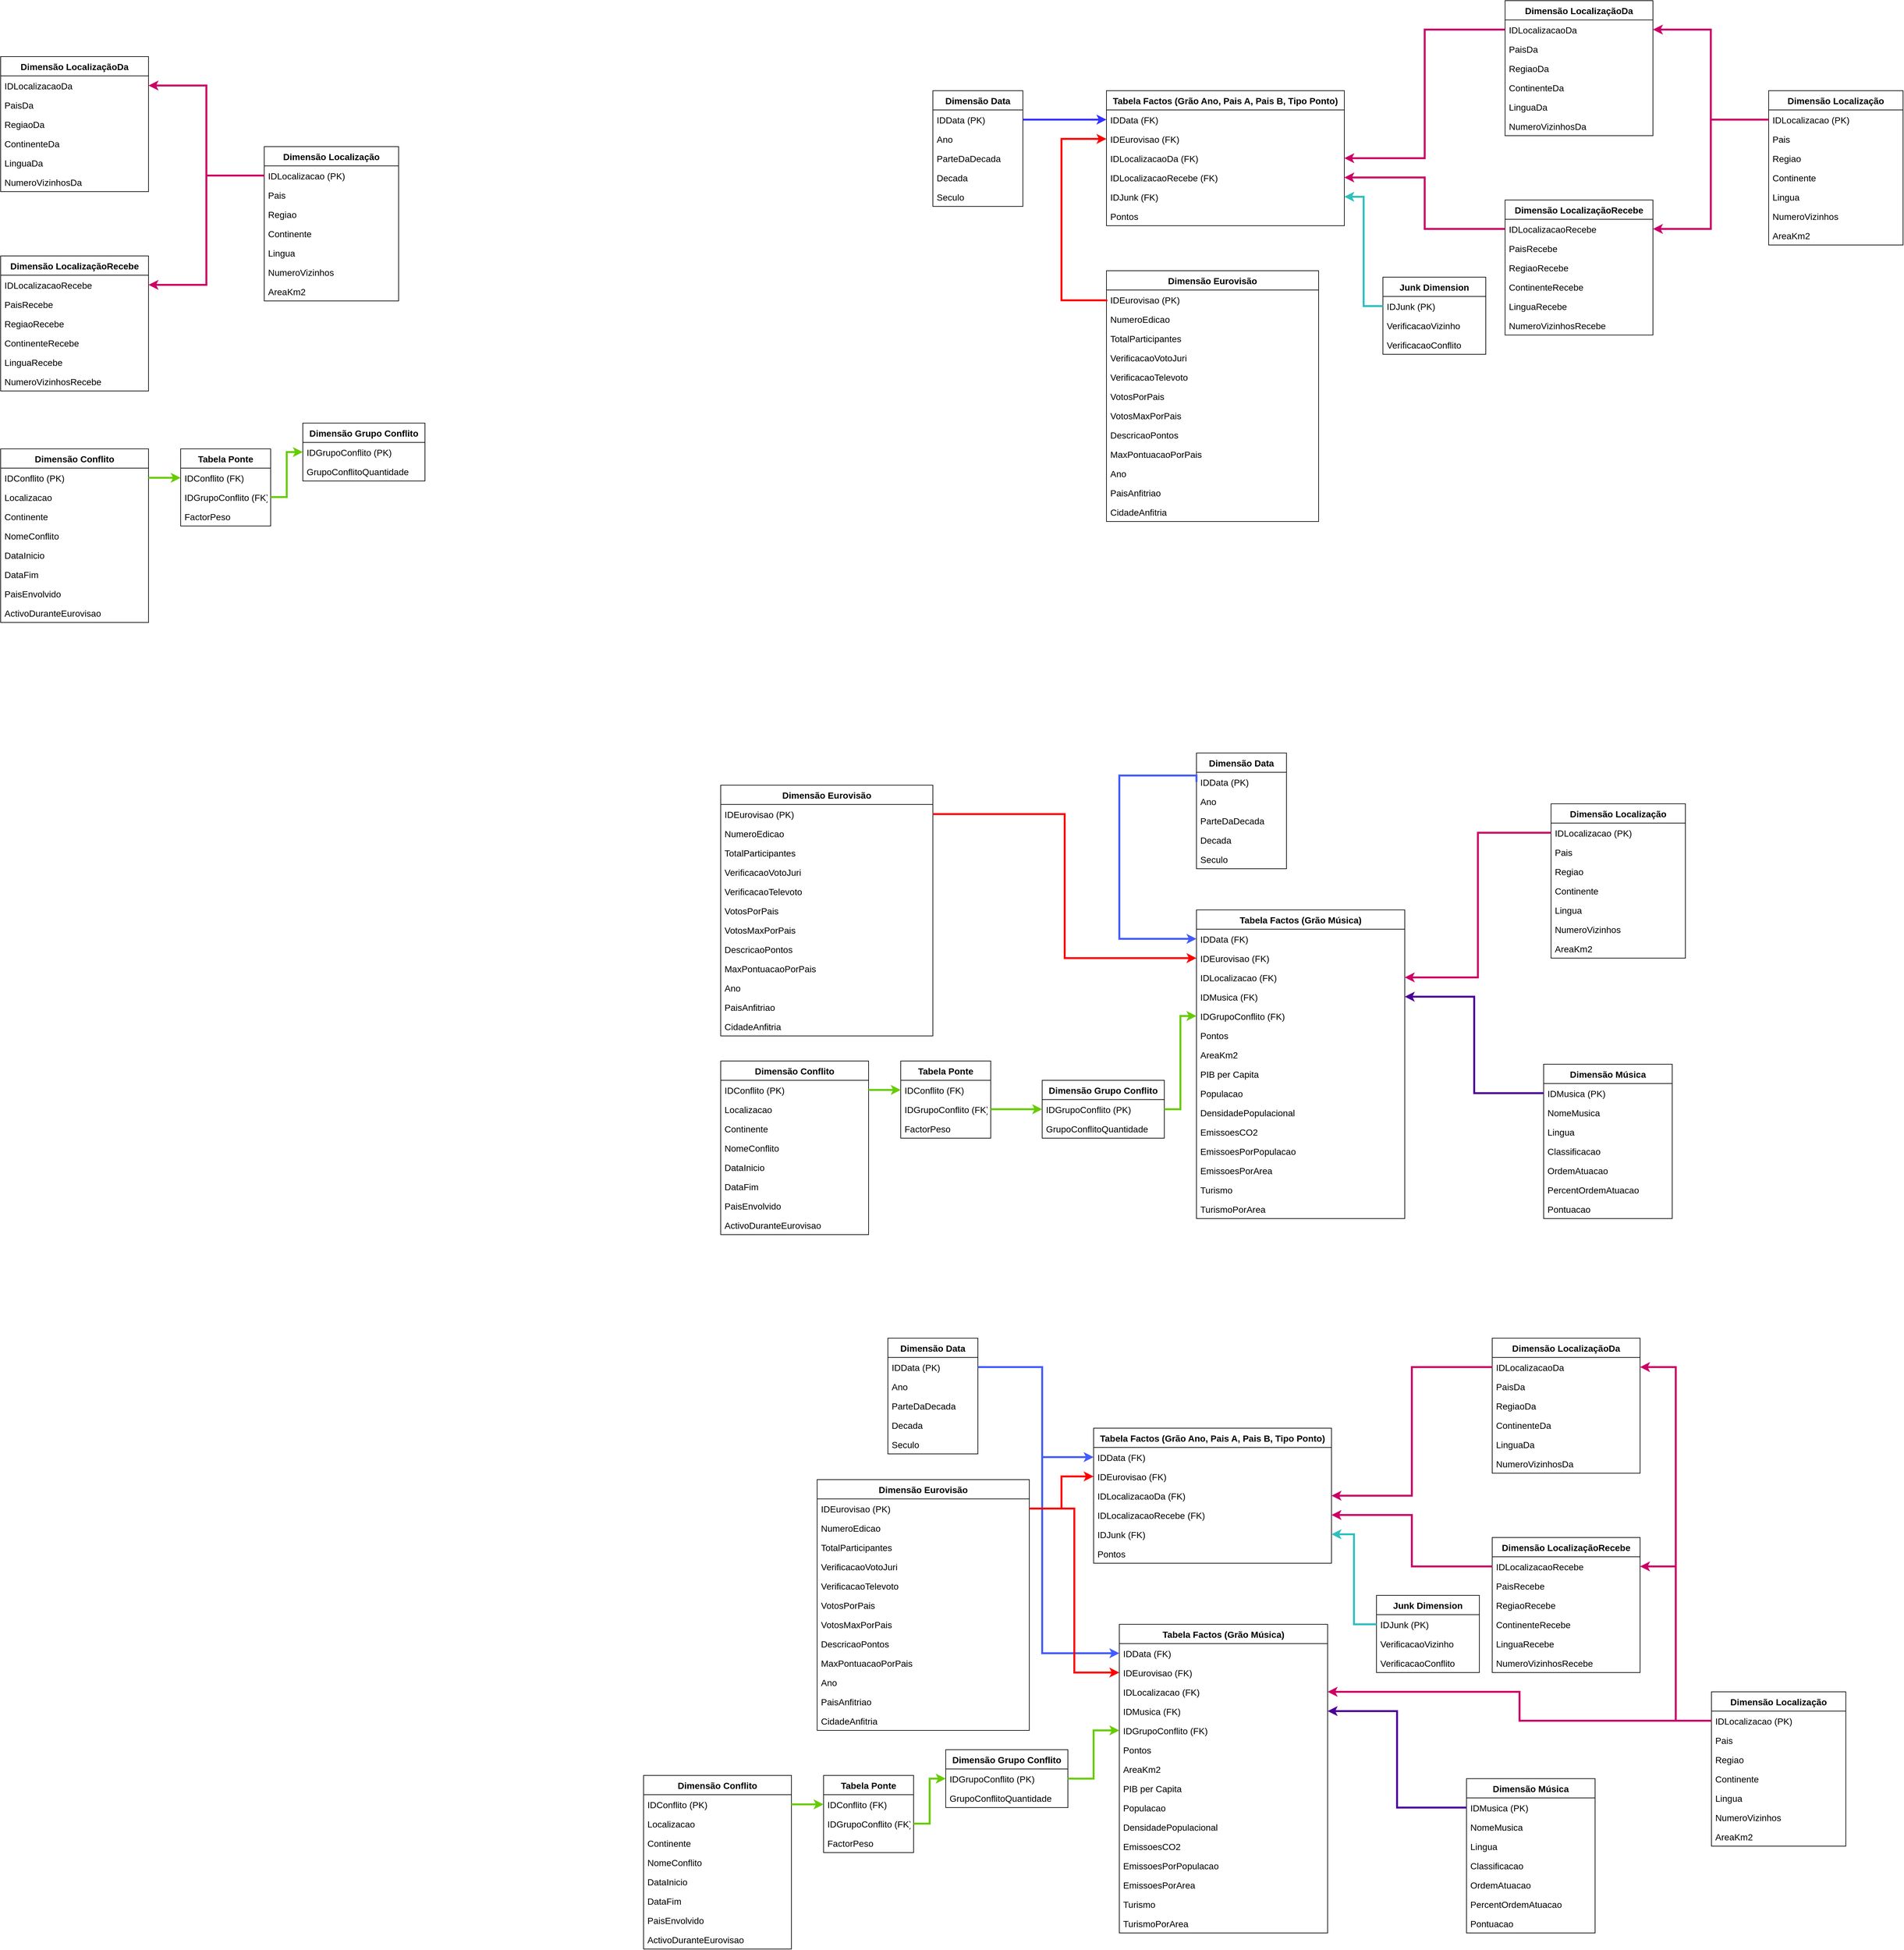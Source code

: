 <mxfile version="17.4.6" type="github">
  <diagram id="cGSlnTRN2jhaXhL6KTZM" name="Page-1">
    <mxGraphModel dx="3842" dy="3510" grid="1" gridSize="10" guides="1" tooltips="1" connect="1" arrows="1" fold="1" page="1" pageScale="1" pageWidth="827" pageHeight="1169" math="0" shadow="0">
      <root>
        <mxCell id="0" />
        <mxCell id="1" parent="0" />
        <mxCell id="Q2evhzxqctGgtVobk6WL-2" value="Tabela Factos (Grão Música)" style="swimlane;fontStyle=1;childLayout=stackLayout;horizontal=1;startSize=30;horizontalStack=0;resizeParent=1;resizeParentMax=0;resizeLast=0;collapsible=1;marginBottom=0;fontFamily=Helvetica;fontSize=14;" vertex="1" parent="1">
          <mxGeometry x="180" y="245" width="324" height="480" as="geometry" />
        </mxCell>
        <mxCell id="Q2evhzxqctGgtVobk6WL-3" value="IDData (FK)" style="text;strokeColor=none;fillColor=none;align=left;verticalAlign=middle;spacingLeft=4;spacingRight=4;overflow=hidden;points=[[0,0.5],[1,0.5]];portConstraint=eastwest;rotatable=0;fontFamily=Helvetica;fontSize=14;" vertex="1" parent="Q2evhzxqctGgtVobk6WL-2">
          <mxGeometry y="30" width="324" height="30" as="geometry" />
        </mxCell>
        <mxCell id="Q2evhzxqctGgtVobk6WL-44" value="IDEurovisao (FK)" style="text;strokeColor=none;fillColor=none;align=left;verticalAlign=middle;spacingLeft=4;spacingRight=4;overflow=hidden;points=[[0,0.5],[1,0.5]];portConstraint=eastwest;rotatable=0;fontFamily=Helvetica;fontSize=14;" vertex="1" parent="Q2evhzxqctGgtVobk6WL-2">
          <mxGeometry y="60" width="324" height="30" as="geometry" />
        </mxCell>
        <mxCell id="Q2evhzxqctGgtVobk6WL-4" value="IDLocalizacao (FK)" style="text;strokeColor=none;fillColor=none;align=left;verticalAlign=middle;spacingLeft=4;spacingRight=4;overflow=hidden;points=[[0,0.5],[1,0.5]];portConstraint=eastwest;rotatable=0;fontFamily=Helvetica;fontSize=14;" vertex="1" parent="Q2evhzxqctGgtVobk6WL-2">
          <mxGeometry y="90" width="324" height="30" as="geometry" />
        </mxCell>
        <mxCell id="Q2evhzxqctGgtVobk6WL-5" value="IDMusica (FK)" style="text;strokeColor=none;fillColor=none;align=left;verticalAlign=middle;spacingLeft=4;spacingRight=4;overflow=hidden;points=[[0,0.5],[1,0.5]];portConstraint=eastwest;rotatable=0;fontFamily=Helvetica;fontSize=14;" vertex="1" parent="Q2evhzxqctGgtVobk6WL-2">
          <mxGeometry y="120" width="324" height="30" as="geometry" />
        </mxCell>
        <mxCell id="Q2evhzxqctGgtVobk6WL-128" value="IDGrupoConflito (FK)" style="text;strokeColor=none;fillColor=none;align=left;verticalAlign=middle;spacingLeft=4;spacingRight=4;overflow=hidden;points=[[0,0.5],[1,0.5]];portConstraint=eastwest;rotatable=0;fontFamily=Helvetica;fontSize=14;" vertex="1" parent="Q2evhzxqctGgtVobk6WL-2">
          <mxGeometry y="150" width="324" height="30" as="geometry" />
        </mxCell>
        <mxCell id="Q2evhzxqctGgtVobk6WL-45" value="Pontos" style="text;strokeColor=none;fillColor=none;align=left;verticalAlign=middle;spacingLeft=4;spacingRight=4;overflow=hidden;points=[[0,0.5],[1,0.5]];portConstraint=eastwest;rotatable=0;fontFamily=Helvetica;fontSize=14;" vertex="1" parent="Q2evhzxqctGgtVobk6WL-2">
          <mxGeometry y="180" width="324" height="30" as="geometry" />
        </mxCell>
        <mxCell id="Q2evhzxqctGgtVobk6WL-149" value="AreaKm2" style="text;strokeColor=none;fillColor=none;align=left;verticalAlign=middle;spacingLeft=4;spacingRight=4;overflow=hidden;points=[[0,0.5],[1,0.5]];portConstraint=eastwest;rotatable=0;fontFamily=Helvetica;fontSize=14;" vertex="1" parent="Q2evhzxqctGgtVobk6WL-2">
          <mxGeometry y="210" width="324" height="30" as="geometry" />
        </mxCell>
        <mxCell id="Q2evhzxqctGgtVobk6WL-125" value="PIB per Capita" style="text;strokeColor=none;fillColor=none;align=left;verticalAlign=middle;spacingLeft=4;spacingRight=4;overflow=hidden;points=[[0,0.5],[1,0.5]];portConstraint=eastwest;rotatable=0;fontFamily=Helvetica;fontSize=14;" vertex="1" parent="Q2evhzxqctGgtVobk6WL-2">
          <mxGeometry y="240" width="324" height="30" as="geometry" />
        </mxCell>
        <mxCell id="Q2evhzxqctGgtVobk6WL-124" value="Populacao" style="text;strokeColor=none;fillColor=none;align=left;verticalAlign=middle;spacingLeft=4;spacingRight=4;overflow=hidden;points=[[0,0.5],[1,0.5]];portConstraint=eastwest;rotatable=0;fontFamily=Helvetica;fontSize=14;" vertex="1" parent="Q2evhzxqctGgtVobk6WL-2">
          <mxGeometry y="270" width="324" height="30" as="geometry" />
        </mxCell>
        <mxCell id="Q2evhzxqctGgtVobk6WL-127" value="DensidadePopulacional" style="text;strokeColor=none;fillColor=none;align=left;verticalAlign=middle;spacingLeft=4;spacingRight=4;overflow=hidden;points=[[0,0.5],[1,0.5]];portConstraint=eastwest;rotatable=0;fontFamily=Helvetica;fontSize=14;" vertex="1" parent="Q2evhzxqctGgtVobk6WL-2">
          <mxGeometry y="300" width="324" height="30" as="geometry" />
        </mxCell>
        <mxCell id="Q2evhzxqctGgtVobk6WL-123" value="EmissoesCO2" style="text;strokeColor=none;fillColor=none;align=left;verticalAlign=middle;spacingLeft=4;spacingRight=4;overflow=hidden;points=[[0,0.5],[1,0.5]];portConstraint=eastwest;rotatable=0;fontFamily=Helvetica;fontSize=14;" vertex="1" parent="Q2evhzxqctGgtVobk6WL-2">
          <mxGeometry y="330" width="324" height="30" as="geometry" />
        </mxCell>
        <mxCell id="Q2evhzxqctGgtVobk6WL-121" value="EmissoesPorPopulacao" style="text;strokeColor=none;fillColor=none;align=left;verticalAlign=middle;spacingLeft=4;spacingRight=4;overflow=hidden;points=[[0,0.5],[1,0.5]];portConstraint=eastwest;rotatable=0;fontFamily=Helvetica;fontSize=14;" vertex="1" parent="Q2evhzxqctGgtVobk6WL-2">
          <mxGeometry y="360" width="324" height="30" as="geometry" />
        </mxCell>
        <mxCell id="Q2evhzxqctGgtVobk6WL-120" value="EmissoesPorArea" style="text;strokeColor=none;fillColor=none;align=left;verticalAlign=middle;spacingLeft=4;spacingRight=4;overflow=hidden;points=[[0,0.5],[1,0.5]];portConstraint=eastwest;rotatable=0;fontFamily=Helvetica;fontSize=14;" vertex="1" parent="Q2evhzxqctGgtVobk6WL-2">
          <mxGeometry y="390" width="324" height="30" as="geometry" />
        </mxCell>
        <mxCell id="Q2evhzxqctGgtVobk6WL-122" value="Turismo" style="text;strokeColor=none;fillColor=none;align=left;verticalAlign=middle;spacingLeft=4;spacingRight=4;overflow=hidden;points=[[0,0.5],[1,0.5]];portConstraint=eastwest;rotatable=0;fontFamily=Helvetica;fontSize=14;" vertex="1" parent="Q2evhzxqctGgtVobk6WL-2">
          <mxGeometry y="420" width="324" height="30" as="geometry" />
        </mxCell>
        <mxCell id="Q2evhzxqctGgtVobk6WL-119" value="TurismoPorArea" style="text;strokeColor=none;fillColor=none;align=left;verticalAlign=middle;spacingLeft=4;spacingRight=4;overflow=hidden;points=[[0,0.5],[1,0.5]];portConstraint=eastwest;rotatable=0;fontFamily=Helvetica;fontSize=14;" vertex="1" parent="Q2evhzxqctGgtVobk6WL-2">
          <mxGeometry y="450" width="324" height="30" as="geometry" />
        </mxCell>
        <mxCell id="Q2evhzxqctGgtVobk6WL-10" value="Dimensão Data" style="swimlane;fontStyle=1;childLayout=stackLayout;horizontal=1;startSize=30;horizontalStack=0;resizeParent=1;resizeParentMax=0;resizeLast=0;collapsible=1;marginBottom=0;fontFamily=Helvetica;fontSize=14;" vertex="1" parent="1">
          <mxGeometry x="-180" y="-200" width="140" height="180" as="geometry" />
        </mxCell>
        <mxCell id="Q2evhzxqctGgtVobk6WL-11" value="IDData (PK)" style="text;strokeColor=none;fillColor=none;align=left;verticalAlign=middle;spacingLeft=4;spacingRight=4;overflow=hidden;points=[[0,0.5],[1,0.5]];portConstraint=eastwest;rotatable=0;fontFamily=Helvetica;fontSize=14;" vertex="1" parent="Q2evhzxqctGgtVobk6WL-10">
          <mxGeometry y="30" width="140" height="30" as="geometry" />
        </mxCell>
        <mxCell id="Q2evhzxqctGgtVobk6WL-12" value="Ano" style="text;strokeColor=none;fillColor=none;align=left;verticalAlign=middle;spacingLeft=4;spacingRight=4;overflow=hidden;points=[[0,0.5],[1,0.5]];portConstraint=eastwest;rotatable=0;fontFamily=Helvetica;fontSize=14;" vertex="1" parent="Q2evhzxqctGgtVobk6WL-10">
          <mxGeometry y="60" width="140" height="30" as="geometry" />
        </mxCell>
        <mxCell id="Q2evhzxqctGgtVobk6WL-154" value="ParteDaDecada" style="text;strokeColor=none;fillColor=none;align=left;verticalAlign=middle;spacingLeft=4;spacingRight=4;overflow=hidden;points=[[0,0.5],[1,0.5]];portConstraint=eastwest;rotatable=0;fontFamily=Helvetica;fontSize=14;" vertex="1" parent="Q2evhzxqctGgtVobk6WL-10">
          <mxGeometry y="90" width="140" height="30" as="geometry" />
        </mxCell>
        <mxCell id="Q2evhzxqctGgtVobk6WL-13" value="Decada" style="text;strokeColor=none;fillColor=none;align=left;verticalAlign=middle;spacingLeft=4;spacingRight=4;overflow=hidden;points=[[0,0.5],[1,0.5]];portConstraint=eastwest;rotatable=0;fontFamily=Helvetica;fontSize=14;" vertex="1" parent="Q2evhzxqctGgtVobk6WL-10">
          <mxGeometry y="120" width="140" height="30" as="geometry" />
        </mxCell>
        <mxCell id="Q2evhzxqctGgtVobk6WL-48" value="Seculo" style="text;strokeColor=none;fillColor=none;align=left;verticalAlign=middle;spacingLeft=4;spacingRight=4;overflow=hidden;points=[[0,0.5],[1,0.5]];portConstraint=eastwest;rotatable=0;fontFamily=Helvetica;fontSize=14;" vertex="1" parent="Q2evhzxqctGgtVobk6WL-10">
          <mxGeometry y="150" width="140" height="30" as="geometry" />
        </mxCell>
        <mxCell id="Q2evhzxqctGgtVobk6WL-14" value="Tabela Factos (Grão Ano, Pais A, Pais B, Tipo Ponto)" style="swimlane;fontStyle=1;childLayout=stackLayout;horizontal=1;startSize=30;horizontalStack=0;resizeParent=1;resizeParentMax=0;resizeLast=0;collapsible=1;marginBottom=0;fontFamily=Helvetica;fontSize=14;" vertex="1" parent="1">
          <mxGeometry x="140" y="-60" width="370" height="210" as="geometry" />
        </mxCell>
        <mxCell id="Q2evhzxqctGgtVobk6WL-43" value="IDData (FK)" style="text;strokeColor=none;fillColor=none;align=left;verticalAlign=middle;spacingLeft=4;spacingRight=4;overflow=hidden;points=[[0,0.5],[1,0.5]];portConstraint=eastwest;rotatable=0;fontFamily=Helvetica;fontSize=14;" vertex="1" parent="Q2evhzxqctGgtVobk6WL-14">
          <mxGeometry y="30" width="370" height="30" as="geometry" />
        </mxCell>
        <mxCell id="Q2evhzxqctGgtVobk6WL-83" value="IDEurovisao (FK)" style="text;strokeColor=none;fillColor=none;align=left;verticalAlign=middle;spacingLeft=4;spacingRight=4;overflow=hidden;points=[[0,0.5],[1,0.5]];portConstraint=eastwest;rotatable=0;fontFamily=Helvetica;fontSize=14;" vertex="1" parent="Q2evhzxqctGgtVobk6WL-14">
          <mxGeometry y="60" width="370" height="30" as="geometry" />
        </mxCell>
        <mxCell id="Q2evhzxqctGgtVobk6WL-15" value="IDLocalizacaoDa (FK)" style="text;strokeColor=none;fillColor=none;align=left;verticalAlign=middle;spacingLeft=4;spacingRight=4;overflow=hidden;points=[[0,0.5],[1,0.5]];portConstraint=eastwest;rotatable=0;fontFamily=Helvetica;fontSize=14;" vertex="1" parent="Q2evhzxqctGgtVobk6WL-14">
          <mxGeometry y="90" width="370" height="30" as="geometry" />
        </mxCell>
        <mxCell id="Q2evhzxqctGgtVobk6WL-16" value="IDLocalizacaoRecebe (FK)" style="text;strokeColor=none;fillColor=none;align=left;verticalAlign=middle;spacingLeft=4;spacingRight=4;overflow=hidden;points=[[0,0.5],[1,0.5]];portConstraint=eastwest;rotatable=0;fontFamily=Helvetica;fontSize=14;" vertex="1" parent="Q2evhzxqctGgtVobk6WL-14">
          <mxGeometry y="120" width="370" height="30" as="geometry" />
        </mxCell>
        <mxCell id="Q2evhzxqctGgtVobk6WL-40" value="IDJunk (FK)" style="text;strokeColor=none;fillColor=none;align=left;verticalAlign=middle;spacingLeft=4;spacingRight=4;overflow=hidden;points=[[0,0.5],[1,0.5]];portConstraint=eastwest;rotatable=0;fontFamily=Helvetica;fontSize=14;" vertex="1" parent="Q2evhzxqctGgtVobk6WL-14">
          <mxGeometry y="150" width="370" height="30" as="geometry" />
        </mxCell>
        <mxCell id="Q2evhzxqctGgtVobk6WL-42" value="Pontos" style="text;strokeColor=none;fillColor=none;align=left;verticalAlign=middle;spacingLeft=4;spacingRight=4;overflow=hidden;points=[[0,0.5],[1,0.5]];portConstraint=eastwest;rotatable=0;fontFamily=Helvetica;fontSize=14;" vertex="1" parent="Q2evhzxqctGgtVobk6WL-14">
          <mxGeometry y="180" width="370" height="30" as="geometry" />
        </mxCell>
        <mxCell id="Q2evhzxqctGgtVobk6WL-19" value="Dimensão Localização" style="swimlane;fontStyle=1;childLayout=stackLayout;horizontal=1;startSize=30;horizontalStack=0;resizeParent=1;resizeParentMax=0;resizeLast=0;collapsible=1;marginBottom=0;fontFamily=Helvetica;fontSize=14;" vertex="1" parent="1">
          <mxGeometry x="1101" y="350" width="209" height="240" as="geometry" />
        </mxCell>
        <mxCell id="Q2evhzxqctGgtVobk6WL-20" value="IDLocalizacao (PK)" style="text;strokeColor=none;fillColor=none;align=left;verticalAlign=middle;spacingLeft=4;spacingRight=4;overflow=hidden;points=[[0,0.5],[1,0.5]];portConstraint=eastwest;rotatable=0;fontFamily=Helvetica;fontSize=14;" vertex="1" parent="Q2evhzxqctGgtVobk6WL-19">
          <mxGeometry y="30" width="209" height="30" as="geometry" />
        </mxCell>
        <mxCell id="Q2evhzxqctGgtVobk6WL-21" value="Pais" style="text;strokeColor=none;fillColor=none;align=left;verticalAlign=middle;spacingLeft=4;spacingRight=4;overflow=hidden;points=[[0,0.5],[1,0.5]];portConstraint=eastwest;rotatable=0;fontFamily=Helvetica;fontSize=14;" vertex="1" parent="Q2evhzxqctGgtVobk6WL-19">
          <mxGeometry y="60" width="209" height="30" as="geometry" />
        </mxCell>
        <mxCell id="Q2evhzxqctGgtVobk6WL-53" value="Regiao" style="text;strokeColor=none;fillColor=none;align=left;verticalAlign=middle;spacingLeft=4;spacingRight=4;overflow=hidden;points=[[0,0.5],[1,0.5]];portConstraint=eastwest;rotatable=0;fontFamily=Helvetica;fontSize=14;" vertex="1" parent="Q2evhzxqctGgtVobk6WL-19">
          <mxGeometry y="90" width="209" height="30" as="geometry" />
        </mxCell>
        <mxCell id="Q2evhzxqctGgtVobk6WL-22" value="Continente" style="text;strokeColor=none;fillColor=none;align=left;verticalAlign=middle;spacingLeft=4;spacingRight=4;overflow=hidden;points=[[0,0.5],[1,0.5]];portConstraint=eastwest;rotatable=0;fontFamily=Helvetica;fontSize=14;" vertex="1" parent="Q2evhzxqctGgtVobk6WL-19">
          <mxGeometry y="120" width="209" height="30" as="geometry" />
        </mxCell>
        <mxCell id="Q2evhzxqctGgtVobk6WL-52" value="Lingua" style="text;strokeColor=none;fillColor=none;align=left;verticalAlign=middle;spacingLeft=4;spacingRight=4;overflow=hidden;points=[[0,0.5],[1,0.5]];portConstraint=eastwest;rotatable=0;fontFamily=Helvetica;fontSize=14;" vertex="1" parent="Q2evhzxqctGgtVobk6WL-19">
          <mxGeometry y="150" width="209" height="30" as="geometry" />
        </mxCell>
        <mxCell id="Q2evhzxqctGgtVobk6WL-51" value="NumeroVizinhos" style="text;strokeColor=none;fillColor=none;align=left;verticalAlign=middle;spacingLeft=4;spacingRight=4;overflow=hidden;points=[[0,0.5],[1,0.5]];portConstraint=eastwest;rotatable=0;fontFamily=Helvetica;fontSize=14;" vertex="1" parent="Q2evhzxqctGgtVobk6WL-19">
          <mxGeometry y="180" width="209" height="30" as="geometry" />
        </mxCell>
        <mxCell id="Q2evhzxqctGgtVobk6WL-107" value="AreaKm2" style="text;strokeColor=none;fillColor=none;align=left;verticalAlign=middle;spacingLeft=4;spacingRight=4;overflow=hidden;points=[[0,0.5],[1,0.5]];portConstraint=eastwest;rotatable=0;fontFamily=Helvetica;fontSize=14;" vertex="1" parent="Q2evhzxqctGgtVobk6WL-19">
          <mxGeometry y="210" width="209" height="30" as="geometry" />
        </mxCell>
        <mxCell id="Q2evhzxqctGgtVobk6WL-23" value="Dimensão Música" style="swimlane;fontStyle=1;childLayout=stackLayout;horizontal=1;startSize=30;horizontalStack=0;resizeParent=1;resizeParentMax=0;resizeLast=0;collapsible=1;marginBottom=0;fontFamily=Helvetica;fontSize=14;" vertex="1" parent="1">
          <mxGeometry x="720" y="485" width="200" height="240" as="geometry" />
        </mxCell>
        <mxCell id="Q2evhzxqctGgtVobk6WL-24" value="IDMusica (PK)" style="text;strokeColor=none;fillColor=none;align=left;verticalAlign=middle;spacingLeft=4;spacingRight=4;overflow=hidden;points=[[0,0.5],[1,0.5]];portConstraint=eastwest;rotatable=0;fontFamily=Helvetica;fontSize=14;" vertex="1" parent="Q2evhzxqctGgtVobk6WL-23">
          <mxGeometry y="30" width="200" height="30" as="geometry" />
        </mxCell>
        <mxCell id="Q2evhzxqctGgtVobk6WL-25" value="NomeMusica" style="text;strokeColor=none;fillColor=none;align=left;verticalAlign=middle;spacingLeft=4;spacingRight=4;overflow=hidden;points=[[0,0.5],[1,0.5]];portConstraint=eastwest;rotatable=0;fontFamily=Helvetica;fontSize=14;" vertex="1" parent="Q2evhzxqctGgtVobk6WL-23">
          <mxGeometry y="60" width="200" height="30" as="geometry" />
        </mxCell>
        <mxCell id="Q2evhzxqctGgtVobk6WL-26" value="Lingua" style="text;strokeColor=none;fillColor=none;align=left;verticalAlign=middle;spacingLeft=4;spacingRight=4;overflow=hidden;points=[[0,0.5],[1,0.5]];portConstraint=eastwest;rotatable=0;fontFamily=Helvetica;fontSize=14;" vertex="1" parent="Q2evhzxqctGgtVobk6WL-23">
          <mxGeometry y="90" width="200" height="30" as="geometry" />
        </mxCell>
        <mxCell id="Q2evhzxqctGgtVobk6WL-87" value="Classificacao" style="text;strokeColor=none;fillColor=none;align=left;verticalAlign=middle;spacingLeft=4;spacingRight=4;overflow=hidden;points=[[0,0.5],[1,0.5]];portConstraint=eastwest;rotatable=0;fontFamily=Helvetica;fontSize=14;" vertex="1" parent="Q2evhzxqctGgtVobk6WL-23">
          <mxGeometry y="120" width="200" height="30" as="geometry" />
        </mxCell>
        <mxCell id="Q2evhzxqctGgtVobk6WL-86" value="OrdemAtuacao" style="text;strokeColor=none;fillColor=none;align=left;verticalAlign=middle;spacingLeft=4;spacingRight=4;overflow=hidden;points=[[0,0.5],[1,0.5]];portConstraint=eastwest;rotatable=0;fontFamily=Helvetica;fontSize=14;" vertex="1" parent="Q2evhzxqctGgtVobk6WL-23">
          <mxGeometry y="150" width="200" height="30" as="geometry" />
        </mxCell>
        <mxCell id="Q2evhzxqctGgtVobk6WL-85" value="PercentOrdemAtuacao" style="text;strokeColor=none;fillColor=none;align=left;verticalAlign=middle;spacingLeft=4;spacingRight=4;overflow=hidden;points=[[0,0.5],[1,0.5]];portConstraint=eastwest;rotatable=0;fontFamily=Helvetica;fontSize=14;" vertex="1" parent="Q2evhzxqctGgtVobk6WL-23">
          <mxGeometry y="180" width="200" height="30" as="geometry" />
        </mxCell>
        <mxCell id="Q2evhzxqctGgtVobk6WL-101" value="Pontuacao" style="text;strokeColor=none;fillColor=none;align=left;verticalAlign=middle;spacingLeft=4;spacingRight=4;overflow=hidden;points=[[0,0.5],[1,0.5]];portConstraint=eastwest;rotatable=0;fontFamily=Helvetica;fontSize=14;" vertex="1" parent="Q2evhzxqctGgtVobk6WL-23">
          <mxGeometry y="210" width="200" height="30" as="geometry" />
        </mxCell>
        <mxCell id="Q2evhzxqctGgtVobk6WL-27" value="Dimensão Eurovisão" style="swimlane;fontStyle=1;childLayout=stackLayout;horizontal=1;startSize=30;horizontalStack=0;resizeParent=1;resizeParentMax=0;resizeLast=0;collapsible=1;marginBottom=0;fontFamily=Helvetica;fontSize=14;" vertex="1" parent="1">
          <mxGeometry x="-290" y="20" width="330" height="390" as="geometry" />
        </mxCell>
        <mxCell id="Q2evhzxqctGgtVobk6WL-28" value="IDEurovisao (PK)" style="text;strokeColor=none;fillColor=none;align=left;verticalAlign=middle;spacingLeft=4;spacingRight=4;overflow=hidden;points=[[0,0.5],[1,0.5]];portConstraint=eastwest;rotatable=0;fontFamily=Helvetica;fontSize=14;" vertex="1" parent="Q2evhzxqctGgtVobk6WL-27">
          <mxGeometry y="30" width="330" height="30" as="geometry" />
        </mxCell>
        <mxCell id="Q2evhzxqctGgtVobk6WL-29" value="NumeroEdicao" style="text;strokeColor=none;fillColor=none;align=left;verticalAlign=middle;spacingLeft=4;spacingRight=4;overflow=hidden;points=[[0,0.5],[1,0.5]];portConstraint=eastwest;rotatable=0;fontFamily=Helvetica;fontSize=14;" vertex="1" parent="Q2evhzxqctGgtVobk6WL-27">
          <mxGeometry y="60" width="330" height="30" as="geometry" />
        </mxCell>
        <mxCell id="Q2evhzxqctGgtVobk6WL-30" value="TotalParticipantes" style="text;strokeColor=none;fillColor=none;align=left;verticalAlign=middle;spacingLeft=4;spacingRight=4;overflow=hidden;points=[[0,0.5],[1,0.5]];portConstraint=eastwest;rotatable=0;fontFamily=Helvetica;fontSize=14;" vertex="1" parent="Q2evhzxqctGgtVobk6WL-27">
          <mxGeometry y="90" width="330" height="30" as="geometry" />
        </mxCell>
        <mxCell id="Q2evhzxqctGgtVobk6WL-73" value="VerificacaoVotoJuri" style="text;strokeColor=none;fillColor=none;align=left;verticalAlign=middle;spacingLeft=4;spacingRight=4;overflow=hidden;points=[[0,0.5],[1,0.5]];portConstraint=eastwest;rotatable=0;fontFamily=Helvetica;fontSize=14;" vertex="1" parent="Q2evhzxqctGgtVobk6WL-27">
          <mxGeometry y="120" width="330" height="30" as="geometry" />
        </mxCell>
        <mxCell id="Q2evhzxqctGgtVobk6WL-74" value="VerificacaoTelevoto" style="text;strokeColor=none;fillColor=none;align=left;verticalAlign=middle;spacingLeft=4;spacingRight=4;overflow=hidden;points=[[0,0.5],[1,0.5]];portConstraint=eastwest;rotatable=0;fontFamily=Helvetica;fontSize=14;" vertex="1" parent="Q2evhzxqctGgtVobk6WL-27">
          <mxGeometry y="150" width="330" height="30" as="geometry" />
        </mxCell>
        <mxCell id="Q2evhzxqctGgtVobk6WL-75" value="VotosPorPais" style="text;strokeColor=none;fillColor=none;align=left;verticalAlign=middle;spacingLeft=4;spacingRight=4;overflow=hidden;points=[[0,0.5],[1,0.5]];portConstraint=eastwest;rotatable=0;fontFamily=Helvetica;fontSize=14;" vertex="1" parent="Q2evhzxqctGgtVobk6WL-27">
          <mxGeometry y="180" width="330" height="30" as="geometry" />
        </mxCell>
        <mxCell id="Q2evhzxqctGgtVobk6WL-76" value="VotosMaxPorPais" style="text;strokeColor=none;fillColor=none;align=left;verticalAlign=middle;spacingLeft=4;spacingRight=4;overflow=hidden;points=[[0,0.5],[1,0.5]];portConstraint=eastwest;rotatable=0;fontFamily=Helvetica;fontSize=14;" vertex="1" parent="Q2evhzxqctGgtVobk6WL-27">
          <mxGeometry y="210" width="330" height="30" as="geometry" />
        </mxCell>
        <mxCell id="Q2evhzxqctGgtVobk6WL-77" value="DescricaoPontos" style="text;strokeColor=none;fillColor=none;align=left;verticalAlign=middle;spacingLeft=4;spacingRight=4;overflow=hidden;points=[[0,0.5],[1,0.5]];portConstraint=eastwest;rotatable=0;fontFamily=Helvetica;fontSize=14;" vertex="1" parent="Q2evhzxqctGgtVobk6WL-27">
          <mxGeometry y="240" width="330" height="30" as="geometry" />
        </mxCell>
        <mxCell id="Q2evhzxqctGgtVobk6WL-81" value="MaxPontuacaoPorPais" style="text;strokeColor=none;fillColor=none;align=left;verticalAlign=middle;spacingLeft=4;spacingRight=4;overflow=hidden;points=[[0,0.5],[1,0.5]];portConstraint=eastwest;rotatable=0;fontFamily=Helvetica;fontSize=14;" vertex="1" parent="Q2evhzxqctGgtVobk6WL-27">
          <mxGeometry y="270" width="330" height="30" as="geometry" />
        </mxCell>
        <mxCell id="Q2evhzxqctGgtVobk6WL-80" value="Ano" style="text;strokeColor=none;fillColor=none;align=left;verticalAlign=middle;spacingLeft=4;spacingRight=4;overflow=hidden;points=[[0,0.5],[1,0.5]];portConstraint=eastwest;rotatable=0;fontFamily=Helvetica;fontSize=14;" vertex="1" parent="Q2evhzxqctGgtVobk6WL-27">
          <mxGeometry y="300" width="330" height="30" as="geometry" />
        </mxCell>
        <mxCell id="Q2evhzxqctGgtVobk6WL-79" value="PaisAnfitriao" style="text;strokeColor=none;fillColor=none;align=left;verticalAlign=middle;spacingLeft=4;spacingRight=4;overflow=hidden;points=[[0,0.5],[1,0.5]];portConstraint=eastwest;rotatable=0;fontFamily=Helvetica;fontSize=14;" vertex="1" parent="Q2evhzxqctGgtVobk6WL-27">
          <mxGeometry y="330" width="330" height="30" as="geometry" />
        </mxCell>
        <mxCell id="Q2evhzxqctGgtVobk6WL-78" value="CidadeAnfitria" style="text;strokeColor=none;fillColor=none;align=left;verticalAlign=middle;spacingLeft=4;spacingRight=4;overflow=hidden;points=[[0,0.5],[1,0.5]];portConstraint=eastwest;rotatable=0;fontFamily=Helvetica;fontSize=14;" vertex="1" parent="Q2evhzxqctGgtVobk6WL-27">
          <mxGeometry y="360" width="330" height="30" as="geometry" />
        </mxCell>
        <mxCell id="Q2evhzxqctGgtVobk6WL-31" value="Junk Dimension" style="swimlane;fontStyle=1;childLayout=stackLayout;horizontal=1;startSize=30;horizontalStack=0;resizeParent=1;resizeParentMax=0;resizeLast=0;collapsible=1;marginBottom=0;fontFamily=Helvetica;fontSize=14;" vertex="1" parent="1">
          <mxGeometry x="580" y="200" width="160" height="120" as="geometry" />
        </mxCell>
        <mxCell id="Q2evhzxqctGgtVobk6WL-32" value="IDJunk (PK)" style="text;strokeColor=none;fillColor=none;align=left;verticalAlign=middle;spacingLeft=4;spacingRight=4;overflow=hidden;points=[[0,0.5],[1,0.5]];portConstraint=eastwest;rotatable=0;fontFamily=Helvetica;fontSize=14;" vertex="1" parent="Q2evhzxqctGgtVobk6WL-31">
          <mxGeometry y="30" width="160" height="30" as="geometry" />
        </mxCell>
        <mxCell id="Q2evhzxqctGgtVobk6WL-33" value="VerificacaoVizinho" style="text;strokeColor=none;fillColor=none;align=left;verticalAlign=middle;spacingLeft=4;spacingRight=4;overflow=hidden;points=[[0,0.5],[1,0.5]];portConstraint=eastwest;rotatable=0;fontFamily=Helvetica;fontSize=14;" vertex="1" parent="Q2evhzxqctGgtVobk6WL-31">
          <mxGeometry y="60" width="160" height="30" as="geometry" />
        </mxCell>
        <mxCell id="Q2evhzxqctGgtVobk6WL-34" value="VerificacaoConflito" style="text;strokeColor=none;fillColor=none;align=left;verticalAlign=middle;spacingLeft=4;spacingRight=4;overflow=hidden;points=[[0,0.5],[1,0.5]];portConstraint=eastwest;rotatable=0;fontFamily=Helvetica;fontSize=14;" vertex="1" parent="Q2evhzxqctGgtVobk6WL-31">
          <mxGeometry y="90" width="160" height="30" as="geometry" />
        </mxCell>
        <mxCell id="Q2evhzxqctGgtVobk6WL-49" style="edgeStyle=orthogonalEdgeStyle;rounded=0;orthogonalLoop=1;jettySize=auto;html=1;exitX=1;exitY=0.5;exitDx=0;exitDy=0;entryX=0;entryY=0.5;entryDx=0;entryDy=0;strokeColor=#425BFF;strokeWidth=3;fontFamily=Helvetica;fontSize=14;" edge="1" parent="1" source="Q2evhzxqctGgtVobk6WL-11" target="Q2evhzxqctGgtVobk6WL-43">
          <mxGeometry relative="1" as="geometry">
            <Array as="points">
              <mxPoint x="60" y="-155" />
              <mxPoint x="60" y="-15" />
            </Array>
          </mxGeometry>
        </mxCell>
        <mxCell id="Q2evhzxqctGgtVobk6WL-50" value="" style="edgeStyle=orthogonalEdgeStyle;rounded=0;orthogonalLoop=1;jettySize=auto;html=1;exitX=1;exitY=0.5;exitDx=0;exitDy=0;strokeColor=#425BFF;strokeWidth=3;fontFamily=Helvetica;fontSize=14;" edge="1" parent="1" source="Q2evhzxqctGgtVobk6WL-11" target="Q2evhzxqctGgtVobk6WL-3">
          <mxGeometry relative="1" as="geometry">
            <Array as="points">
              <mxPoint x="60" y="-155" />
              <mxPoint x="60" y="290" />
            </Array>
          </mxGeometry>
        </mxCell>
        <mxCell id="Q2evhzxqctGgtVobk6WL-54" style="edgeStyle=orthogonalEdgeStyle;rounded=0;orthogonalLoop=1;jettySize=auto;html=1;exitX=0;exitY=0.5;exitDx=0;exitDy=0;entryX=1;entryY=0.5;entryDx=0;entryDy=0;strokeColor=#CC0066;strokeWidth=3;fontFamily=Helvetica;fontSize=14;" edge="1" parent="1" source="Q2evhzxqctGgtVobk6WL-20" target="Q2evhzxqctGgtVobk6WL-4">
          <mxGeometry relative="1" as="geometry" />
        </mxCell>
        <mxCell id="Q2evhzxqctGgtVobk6WL-55" value="Dimensão LocalizaçãoDa" style="swimlane;fontStyle=1;childLayout=stackLayout;horizontal=1;startSize=30;horizontalStack=0;resizeParent=1;resizeParentMax=0;resizeLast=0;collapsible=1;marginBottom=0;fontFamily=Helvetica;fontSize=14;" vertex="1" parent="1">
          <mxGeometry x="760" y="-200" width="230" height="210" as="geometry" />
        </mxCell>
        <mxCell id="Q2evhzxqctGgtVobk6WL-56" value="IDLocalizacaoDa" style="text;strokeColor=none;fillColor=none;align=left;verticalAlign=middle;spacingLeft=4;spacingRight=4;overflow=hidden;points=[[0,0.5],[1,0.5]];portConstraint=eastwest;rotatable=0;fontFamily=Helvetica;fontSize=14;" vertex="1" parent="Q2evhzxqctGgtVobk6WL-55">
          <mxGeometry y="30" width="230" height="30" as="geometry" />
        </mxCell>
        <mxCell id="Q2evhzxqctGgtVobk6WL-57" value="PaisDa" style="text;strokeColor=none;fillColor=none;align=left;verticalAlign=middle;spacingLeft=4;spacingRight=4;overflow=hidden;points=[[0,0.5],[1,0.5]];portConstraint=eastwest;rotatable=0;fontFamily=Helvetica;fontSize=14;" vertex="1" parent="Q2evhzxqctGgtVobk6WL-55">
          <mxGeometry y="60" width="230" height="30" as="geometry" />
        </mxCell>
        <mxCell id="Q2evhzxqctGgtVobk6WL-58" value="RegiaoDa" style="text;strokeColor=none;fillColor=none;align=left;verticalAlign=middle;spacingLeft=4;spacingRight=4;overflow=hidden;points=[[0,0.5],[1,0.5]];portConstraint=eastwest;rotatable=0;fontFamily=Helvetica;fontSize=14;" vertex="1" parent="Q2evhzxqctGgtVobk6WL-55">
          <mxGeometry y="90" width="230" height="30" as="geometry" />
        </mxCell>
        <mxCell id="Q2evhzxqctGgtVobk6WL-59" value="ContinenteDa" style="text;strokeColor=none;fillColor=none;align=left;verticalAlign=middle;spacingLeft=4;spacingRight=4;overflow=hidden;points=[[0,0.5],[1,0.5]];portConstraint=eastwest;rotatable=0;fontFamily=Helvetica;fontSize=14;" vertex="1" parent="Q2evhzxqctGgtVobk6WL-55">
          <mxGeometry y="120" width="230" height="30" as="geometry" />
        </mxCell>
        <mxCell id="Q2evhzxqctGgtVobk6WL-60" value="LinguaDa" style="text;strokeColor=none;fillColor=none;align=left;verticalAlign=middle;spacingLeft=4;spacingRight=4;overflow=hidden;points=[[0,0.5],[1,0.5]];portConstraint=eastwest;rotatable=0;fontFamily=Helvetica;fontSize=14;" vertex="1" parent="Q2evhzxqctGgtVobk6WL-55">
          <mxGeometry y="150" width="230" height="30" as="geometry" />
        </mxCell>
        <mxCell id="Q2evhzxqctGgtVobk6WL-61" value="NumeroVizinhosDa" style="text;strokeColor=none;fillColor=none;align=left;verticalAlign=middle;spacingLeft=4;spacingRight=4;overflow=hidden;points=[[0,0.5],[1,0.5]];portConstraint=eastwest;rotatable=0;fontFamily=Helvetica;fontSize=14;" vertex="1" parent="Q2evhzxqctGgtVobk6WL-55">
          <mxGeometry y="180" width="230" height="30" as="geometry" />
        </mxCell>
        <mxCell id="Q2evhzxqctGgtVobk6WL-62" value="Dimensão LocalizaçãoRecebe" style="swimlane;fontStyle=1;childLayout=stackLayout;horizontal=1;startSize=30;horizontalStack=0;resizeParent=1;resizeParentMax=0;resizeLast=0;collapsible=1;marginBottom=0;fontFamily=Helvetica;fontSize=14;" vertex="1" parent="1">
          <mxGeometry x="760" y="110" width="230" height="210" as="geometry" />
        </mxCell>
        <mxCell id="Q2evhzxqctGgtVobk6WL-63" value="IDLocalizacaoRecebe" style="text;strokeColor=none;fillColor=none;align=left;verticalAlign=middle;spacingLeft=4;spacingRight=4;overflow=hidden;points=[[0,0.5],[1,0.5]];portConstraint=eastwest;rotatable=0;fontFamily=Helvetica;fontSize=14;" vertex="1" parent="Q2evhzxqctGgtVobk6WL-62">
          <mxGeometry y="30" width="230" height="30" as="geometry" />
        </mxCell>
        <mxCell id="Q2evhzxqctGgtVobk6WL-64" value="PaisRecebe" style="text;strokeColor=none;fillColor=none;align=left;verticalAlign=middle;spacingLeft=4;spacingRight=4;overflow=hidden;points=[[0,0.5],[1,0.5]];portConstraint=eastwest;rotatable=0;fontFamily=Helvetica;fontSize=14;" vertex="1" parent="Q2evhzxqctGgtVobk6WL-62">
          <mxGeometry y="60" width="230" height="30" as="geometry" />
        </mxCell>
        <mxCell id="Q2evhzxqctGgtVobk6WL-65" value="RegiaoRecebe" style="text;strokeColor=none;fillColor=none;align=left;verticalAlign=middle;spacingLeft=4;spacingRight=4;overflow=hidden;points=[[0,0.5],[1,0.5]];portConstraint=eastwest;rotatable=0;fontFamily=Helvetica;fontSize=14;" vertex="1" parent="Q2evhzxqctGgtVobk6WL-62">
          <mxGeometry y="90" width="230" height="30" as="geometry" />
        </mxCell>
        <mxCell id="Q2evhzxqctGgtVobk6WL-66" value="ContinenteRecebe" style="text;strokeColor=none;fillColor=none;align=left;verticalAlign=middle;spacingLeft=4;spacingRight=4;overflow=hidden;points=[[0,0.5],[1,0.5]];portConstraint=eastwest;rotatable=0;fontFamily=Helvetica;fontSize=14;" vertex="1" parent="Q2evhzxqctGgtVobk6WL-62">
          <mxGeometry y="120" width="230" height="30" as="geometry" />
        </mxCell>
        <mxCell id="Q2evhzxqctGgtVobk6WL-67" value="LinguaRecebe" style="text;strokeColor=none;fillColor=none;align=left;verticalAlign=middle;spacingLeft=4;spacingRight=4;overflow=hidden;points=[[0,0.5],[1,0.5]];portConstraint=eastwest;rotatable=0;fontFamily=Helvetica;fontSize=14;" vertex="1" parent="Q2evhzxqctGgtVobk6WL-62">
          <mxGeometry y="150" width="230" height="30" as="geometry" />
        </mxCell>
        <mxCell id="Q2evhzxqctGgtVobk6WL-68" value="NumeroVizinhosRecebe" style="text;strokeColor=none;fillColor=none;align=left;verticalAlign=middle;spacingLeft=4;spacingRight=4;overflow=hidden;points=[[0,0.5],[1,0.5]];portConstraint=eastwest;rotatable=0;fontFamily=Helvetica;fontSize=14;" vertex="1" parent="Q2evhzxqctGgtVobk6WL-62">
          <mxGeometry y="180" width="230" height="30" as="geometry" />
        </mxCell>
        <mxCell id="Q2evhzxqctGgtVobk6WL-69" style="edgeStyle=orthogonalEdgeStyle;rounded=0;orthogonalLoop=1;jettySize=auto;html=1;exitX=0;exitY=0.5;exitDx=0;exitDy=0;strokeColor=#CC0066;strokeWidth=3;fontFamily=Helvetica;fontSize=14;" edge="1" parent="1" source="Q2evhzxqctGgtVobk6WL-20" target="Q2evhzxqctGgtVobk6WL-63">
          <mxGeometry relative="1" as="geometry" />
        </mxCell>
        <mxCell id="Q2evhzxqctGgtVobk6WL-70" style="edgeStyle=orthogonalEdgeStyle;rounded=0;orthogonalLoop=1;jettySize=auto;html=1;exitX=0;exitY=0.5;exitDx=0;exitDy=0;entryX=1;entryY=0.5;entryDx=0;entryDy=0;strokeColor=#CC0066;strokeWidth=3;fontFamily=Helvetica;fontSize=14;" edge="1" parent="1" source="Q2evhzxqctGgtVobk6WL-20" target="Q2evhzxqctGgtVobk6WL-56">
          <mxGeometry relative="1" as="geometry" />
        </mxCell>
        <mxCell id="Q2evhzxqctGgtVobk6WL-71" style="edgeStyle=orthogonalEdgeStyle;rounded=0;orthogonalLoop=1;jettySize=auto;html=1;exitX=0;exitY=0.5;exitDx=0;exitDy=0;strokeColor=#CC0066;strokeWidth=3;fontFamily=Helvetica;fontSize=14;" edge="1" parent="1" source="Q2evhzxqctGgtVobk6WL-56" target="Q2evhzxqctGgtVobk6WL-15">
          <mxGeometry relative="1" as="geometry" />
        </mxCell>
        <mxCell id="Q2evhzxqctGgtVobk6WL-72" style="edgeStyle=orthogonalEdgeStyle;rounded=0;orthogonalLoop=1;jettySize=auto;html=1;exitX=0;exitY=0.5;exitDx=0;exitDy=0;entryX=1;entryY=0.5;entryDx=0;entryDy=0;strokeColor=#CC0066;strokeWidth=3;fontFamily=Helvetica;fontSize=14;" edge="1" parent="1" source="Q2evhzxqctGgtVobk6WL-63" target="Q2evhzxqctGgtVobk6WL-16">
          <mxGeometry relative="1" as="geometry" />
        </mxCell>
        <mxCell id="Q2evhzxqctGgtVobk6WL-82" style="edgeStyle=orthogonalEdgeStyle;rounded=0;orthogonalLoop=1;jettySize=auto;html=1;exitX=1;exitY=0.5;exitDx=0;exitDy=0;entryX=0;entryY=0.5;entryDx=0;entryDy=0;fillColor=#dae8fc;strokeColor=#FF0000;strokeWidth=3;fontFamily=Helvetica;fontSize=14;" edge="1" parent="1" source="Q2evhzxqctGgtVobk6WL-28" target="Q2evhzxqctGgtVobk6WL-44">
          <mxGeometry relative="1" as="geometry" />
        </mxCell>
        <mxCell id="Q2evhzxqctGgtVobk6WL-84" style="edgeStyle=orthogonalEdgeStyle;rounded=0;orthogonalLoop=1;jettySize=auto;html=1;exitX=1;exitY=0.5;exitDx=0;exitDy=0;entryX=0;entryY=0.5;entryDx=0;entryDy=0;fillColor=#dae8fc;strokeColor=#FF0000;strokeWidth=3;fontFamily=Helvetica;fontSize=14;" edge="1" parent="1" source="Q2evhzxqctGgtVobk6WL-28" target="Q2evhzxqctGgtVobk6WL-83">
          <mxGeometry relative="1" as="geometry" />
        </mxCell>
        <mxCell id="Q2evhzxqctGgtVobk6WL-102" style="edgeStyle=orthogonalEdgeStyle;rounded=0;orthogonalLoop=1;jettySize=auto;html=1;exitX=0;exitY=0.5;exitDx=0;exitDy=0;entryX=1;entryY=0.5;entryDx=0;entryDy=0;strokeColor=#4C0099;strokeWidth=3;fontFamily=Helvetica;fontSize=14;" edge="1" parent="1" source="Q2evhzxqctGgtVobk6WL-24" target="Q2evhzxqctGgtVobk6WL-5">
          <mxGeometry relative="1" as="geometry" />
        </mxCell>
        <mxCell id="Q2evhzxqctGgtVobk6WL-130" value="Dimensão Conflito" style="swimlane;fontStyle=1;childLayout=stackLayout;horizontal=1;startSize=30;horizontalStack=0;resizeParent=1;resizeParentMax=0;resizeLast=0;collapsible=1;marginBottom=0;fontFamily=Helvetica;fontSize=14;" vertex="1" parent="1">
          <mxGeometry x="-560" y="480" width="230" height="270" as="geometry" />
        </mxCell>
        <mxCell id="Q2evhzxqctGgtVobk6WL-131" value="IDConflito (PK)" style="text;strokeColor=none;fillColor=none;align=left;verticalAlign=middle;spacingLeft=4;spacingRight=4;overflow=hidden;points=[[0,0.5],[1,0.5]];portConstraint=eastwest;rotatable=0;fontFamily=Helvetica;fontSize=14;" vertex="1" parent="Q2evhzxqctGgtVobk6WL-130">
          <mxGeometry y="30" width="230" height="30" as="geometry" />
        </mxCell>
        <mxCell id="Q2evhzxqctGgtVobk6WL-136" value="Localizacao" style="text;strokeColor=none;fillColor=none;align=left;verticalAlign=middle;spacingLeft=4;spacingRight=4;overflow=hidden;points=[[0,0.5],[1,0.5]];portConstraint=eastwest;rotatable=0;fontFamily=Helvetica;fontSize=14;" vertex="1" parent="Q2evhzxqctGgtVobk6WL-130">
          <mxGeometry y="60" width="230" height="30" as="geometry" />
        </mxCell>
        <mxCell id="Q2evhzxqctGgtVobk6WL-135" value="Continente" style="text;strokeColor=none;fillColor=none;align=left;verticalAlign=middle;spacingLeft=4;spacingRight=4;overflow=hidden;points=[[0,0.5],[1,0.5]];portConstraint=eastwest;rotatable=0;fontFamily=Helvetica;fontSize=14;" vertex="1" parent="Q2evhzxqctGgtVobk6WL-130">
          <mxGeometry y="90" width="230" height="30" as="geometry" />
        </mxCell>
        <mxCell id="Q2evhzxqctGgtVobk6WL-134" value="NomeConflito" style="text;strokeColor=none;fillColor=none;align=left;verticalAlign=middle;spacingLeft=4;spacingRight=4;overflow=hidden;points=[[0,0.5],[1,0.5]];portConstraint=eastwest;rotatable=0;fontFamily=Helvetica;fontSize=14;" vertex="1" parent="Q2evhzxqctGgtVobk6WL-130">
          <mxGeometry y="120" width="230" height="30" as="geometry" />
        </mxCell>
        <mxCell id="Q2evhzxqctGgtVobk6WL-132" value="DataInicio" style="text;strokeColor=none;fillColor=none;align=left;verticalAlign=middle;spacingLeft=4;spacingRight=4;overflow=hidden;points=[[0,0.5],[1,0.5]];portConstraint=eastwest;rotatable=0;fontFamily=Helvetica;fontSize=14;" vertex="1" parent="Q2evhzxqctGgtVobk6WL-130">
          <mxGeometry y="150" width="230" height="30" as="geometry" />
        </mxCell>
        <mxCell id="Q2evhzxqctGgtVobk6WL-133" value="DataFim" style="text;strokeColor=none;fillColor=none;align=left;verticalAlign=middle;spacingLeft=4;spacingRight=4;overflow=hidden;points=[[0,0.5],[1,0.5]];portConstraint=eastwest;rotatable=0;fontFamily=Helvetica;fontSize=14;" vertex="1" parent="Q2evhzxqctGgtVobk6WL-130">
          <mxGeometry y="180" width="230" height="30" as="geometry" />
        </mxCell>
        <mxCell id="Q2evhzxqctGgtVobk6WL-138" value="PaisEnvolvido" style="text;strokeColor=none;fillColor=none;align=left;verticalAlign=middle;spacingLeft=4;spacingRight=4;overflow=hidden;points=[[0,0.5],[1,0.5]];portConstraint=eastwest;rotatable=0;fontFamily=Helvetica;fontSize=14;" vertex="1" parent="Q2evhzxqctGgtVobk6WL-130">
          <mxGeometry y="210" width="230" height="30" as="geometry" />
        </mxCell>
        <mxCell id="Q2evhzxqctGgtVobk6WL-137" value="ActivoDuranteEurovisao" style="text;strokeColor=none;fillColor=none;align=left;verticalAlign=middle;spacingLeft=4;spacingRight=4;overflow=hidden;points=[[0,0.5],[1,0.5]];portConstraint=eastwest;rotatable=0;fontFamily=Helvetica;fontSize=14;" vertex="1" parent="Q2evhzxqctGgtVobk6WL-130">
          <mxGeometry y="240" width="230" height="30" as="geometry" />
        </mxCell>
        <mxCell id="Q2evhzxqctGgtVobk6WL-139" value="Tabela Ponte" style="swimlane;fontStyle=1;childLayout=stackLayout;horizontal=1;startSize=30;horizontalStack=0;resizeParent=1;resizeParentMax=0;resizeLast=0;collapsible=1;marginBottom=0;fontFamily=Helvetica;fontSize=14;" vertex="1" parent="1">
          <mxGeometry x="-280" y="480" width="140" height="120" as="geometry" />
        </mxCell>
        <mxCell id="Q2evhzxqctGgtVobk6WL-140" value="IDConflito (FK)" style="text;strokeColor=none;fillColor=none;align=left;verticalAlign=middle;spacingLeft=4;spacingRight=4;overflow=hidden;points=[[0,0.5],[1,0.5]];portConstraint=eastwest;rotatable=0;fontFamily=Helvetica;fontSize=14;" vertex="1" parent="Q2evhzxqctGgtVobk6WL-139">
          <mxGeometry y="30" width="140" height="30" as="geometry" />
        </mxCell>
        <mxCell id="Q2evhzxqctGgtVobk6WL-141" value="IDGrupoConflito (FK)" style="text;strokeColor=none;fillColor=none;align=left;verticalAlign=middle;spacingLeft=4;spacingRight=4;overflow=hidden;points=[[0,0.5],[1,0.5]];portConstraint=eastwest;rotatable=0;fontFamily=Helvetica;fontSize=14;" vertex="1" parent="Q2evhzxqctGgtVobk6WL-139">
          <mxGeometry y="60" width="140" height="30" as="geometry" />
        </mxCell>
        <mxCell id="Q2evhzxqctGgtVobk6WL-142" value="FactorPeso" style="text;strokeColor=none;fillColor=none;align=left;verticalAlign=middle;spacingLeft=4;spacingRight=4;overflow=hidden;points=[[0,0.5],[1,0.5]];portConstraint=eastwest;rotatable=0;fontFamily=Helvetica;fontSize=14;" vertex="1" parent="Q2evhzxqctGgtVobk6WL-139">
          <mxGeometry y="90" width="140" height="30" as="geometry" />
        </mxCell>
        <mxCell id="Q2evhzxqctGgtVobk6WL-143" value="Dimensão Grupo Conflito" style="swimlane;fontStyle=1;childLayout=stackLayout;horizontal=1;startSize=30;horizontalStack=0;resizeParent=1;resizeParentMax=0;resizeLast=0;collapsible=1;marginBottom=0;fontFamily=Helvetica;fontSize=14;" vertex="1" parent="1">
          <mxGeometry x="-90" y="440" width="190" height="90" as="geometry" />
        </mxCell>
        <mxCell id="Q2evhzxqctGgtVobk6WL-152" value="IDGrupoConflito (PK)" style="text;strokeColor=none;fillColor=none;align=left;verticalAlign=middle;spacingLeft=4;spacingRight=4;overflow=hidden;points=[[0,0.5],[1,0.5]];portConstraint=eastwest;rotatable=0;fontFamily=Helvetica;fontSize=14;" vertex="1" parent="Q2evhzxqctGgtVobk6WL-143">
          <mxGeometry y="30" width="190" height="30" as="geometry" />
        </mxCell>
        <mxCell id="Q2evhzxqctGgtVobk6WL-146" value="GrupoConflitoQuantidade" style="text;strokeColor=none;fillColor=none;align=left;verticalAlign=middle;spacingLeft=4;spacingRight=4;overflow=hidden;points=[[0,0.5],[1,0.5]];portConstraint=eastwest;rotatable=0;fontFamily=Helvetica;fontSize=14;" vertex="1" parent="Q2evhzxqctGgtVobk6WL-143">
          <mxGeometry y="60" width="190" height="30" as="geometry" />
        </mxCell>
        <mxCell id="Q2evhzxqctGgtVobk6WL-147" style="edgeStyle=orthogonalEdgeStyle;rounded=0;orthogonalLoop=1;jettySize=auto;html=1;exitX=1;exitY=0.5;exitDx=0;exitDy=0;entryX=0;entryY=0.5;entryDx=0;entryDy=0;strokeColor=#66CC00;strokeWidth=3;fontFamily=Helvetica;fontSize=14;" edge="1" parent="1" source="Q2evhzxqctGgtVobk6WL-131" target="Q2evhzxqctGgtVobk6WL-140">
          <mxGeometry relative="1" as="geometry" />
        </mxCell>
        <mxCell id="Q2evhzxqctGgtVobk6WL-148" style="edgeStyle=orthogonalEdgeStyle;rounded=0;orthogonalLoop=1;jettySize=auto;html=1;exitX=1;exitY=0.5;exitDx=0;exitDy=0;strokeColor=#66CC00;strokeWidth=3;fontFamily=Helvetica;fontSize=14;entryX=0;entryY=0.5;entryDx=0;entryDy=0;" edge="1" parent="1" source="Q2evhzxqctGgtVobk6WL-141" target="Q2evhzxqctGgtVobk6WL-152">
          <mxGeometry relative="1" as="geometry">
            <mxPoint x="-210" y="660" as="targetPoint" />
          </mxGeometry>
        </mxCell>
        <mxCell id="Q2evhzxqctGgtVobk6WL-150" style="edgeStyle=orthogonalEdgeStyle;rounded=0;orthogonalLoop=1;jettySize=auto;html=1;exitX=1;exitY=0.5;exitDx=0;exitDy=0;strokeColor=#66CC00;strokeWidth=3;fontFamily=Helvetica;fontSize=14;" edge="1" parent="1" source="Q2evhzxqctGgtVobk6WL-152" target="Q2evhzxqctGgtVobk6WL-128">
          <mxGeometry relative="1" as="geometry">
            <mxPoint x="20" y="560" as="sourcePoint" />
          </mxGeometry>
        </mxCell>
        <mxCell id="Q2evhzxqctGgtVobk6WL-151" style="edgeStyle=orthogonalEdgeStyle;rounded=0;orthogonalLoop=1;jettySize=auto;html=1;exitX=0;exitY=0.5;exitDx=0;exitDy=0;entryX=1;entryY=0.5;entryDx=0;entryDy=0;strokeColor=#2EBFBF;strokeWidth=3;fontFamily=Helvetica;fontSize=14;" edge="1" parent="1" source="Q2evhzxqctGgtVobk6WL-32" target="Q2evhzxqctGgtVobk6WL-40">
          <mxGeometry relative="1" as="geometry" />
        </mxCell>
        <mxCell id="Q2evhzxqctGgtVobk6WL-160" value="Tabela Factos (Grão Música)" style="swimlane;fontStyle=1;childLayout=stackLayout;horizontal=1;startSize=30;horizontalStack=0;resizeParent=1;resizeParentMax=0;resizeLast=0;collapsible=1;marginBottom=0;fontFamily=Helvetica;fontSize=14;" vertex="1" parent="1">
          <mxGeometry x="300" y="-866" width="324" height="480" as="geometry" />
        </mxCell>
        <mxCell id="Q2evhzxqctGgtVobk6WL-161" value="IDData (FK)" style="text;strokeColor=none;fillColor=none;align=left;verticalAlign=middle;spacingLeft=4;spacingRight=4;overflow=hidden;points=[[0,0.5],[1,0.5]];portConstraint=eastwest;rotatable=0;fontFamily=Helvetica;fontSize=14;" vertex="1" parent="Q2evhzxqctGgtVobk6WL-160">
          <mxGeometry y="30" width="324" height="30" as="geometry" />
        </mxCell>
        <mxCell id="Q2evhzxqctGgtVobk6WL-162" value="IDEurovisao (FK)" style="text;strokeColor=none;fillColor=none;align=left;verticalAlign=middle;spacingLeft=4;spacingRight=4;overflow=hidden;points=[[0,0.5],[1,0.5]];portConstraint=eastwest;rotatable=0;fontFamily=Helvetica;fontSize=14;" vertex="1" parent="Q2evhzxqctGgtVobk6WL-160">
          <mxGeometry y="60" width="324" height="30" as="geometry" />
        </mxCell>
        <mxCell id="Q2evhzxqctGgtVobk6WL-163" value="IDLocalizacao (FK)" style="text;strokeColor=none;fillColor=none;align=left;verticalAlign=middle;spacingLeft=4;spacingRight=4;overflow=hidden;points=[[0,0.5],[1,0.5]];portConstraint=eastwest;rotatable=0;fontFamily=Helvetica;fontSize=14;" vertex="1" parent="Q2evhzxqctGgtVobk6WL-160">
          <mxGeometry y="90" width="324" height="30" as="geometry" />
        </mxCell>
        <mxCell id="Q2evhzxqctGgtVobk6WL-164" value="IDMusica (FK)" style="text;strokeColor=none;fillColor=none;align=left;verticalAlign=middle;spacingLeft=4;spacingRight=4;overflow=hidden;points=[[0,0.5],[1,0.5]];portConstraint=eastwest;rotatable=0;fontFamily=Helvetica;fontSize=14;" vertex="1" parent="Q2evhzxqctGgtVobk6WL-160">
          <mxGeometry y="120" width="324" height="30" as="geometry" />
        </mxCell>
        <mxCell id="Q2evhzxqctGgtVobk6WL-165" value="IDGrupoConflito (FK)" style="text;strokeColor=none;fillColor=none;align=left;verticalAlign=middle;spacingLeft=4;spacingRight=4;overflow=hidden;points=[[0,0.5],[1,0.5]];portConstraint=eastwest;rotatable=0;fontFamily=Helvetica;fontSize=14;" vertex="1" parent="Q2evhzxqctGgtVobk6WL-160">
          <mxGeometry y="150" width="324" height="30" as="geometry" />
        </mxCell>
        <mxCell id="Q2evhzxqctGgtVobk6WL-166" value="Pontos" style="text;strokeColor=none;fillColor=none;align=left;verticalAlign=middle;spacingLeft=4;spacingRight=4;overflow=hidden;points=[[0,0.5],[1,0.5]];portConstraint=eastwest;rotatable=0;fontFamily=Helvetica;fontSize=14;" vertex="1" parent="Q2evhzxqctGgtVobk6WL-160">
          <mxGeometry y="180" width="324" height="30" as="geometry" />
        </mxCell>
        <mxCell id="Q2evhzxqctGgtVobk6WL-167" value="AreaKm2" style="text;strokeColor=none;fillColor=none;align=left;verticalAlign=middle;spacingLeft=4;spacingRight=4;overflow=hidden;points=[[0,0.5],[1,0.5]];portConstraint=eastwest;rotatable=0;fontFamily=Helvetica;fontSize=14;" vertex="1" parent="Q2evhzxqctGgtVobk6WL-160">
          <mxGeometry y="210" width="324" height="30" as="geometry" />
        </mxCell>
        <mxCell id="Q2evhzxqctGgtVobk6WL-168" value="PIB per Capita" style="text;strokeColor=none;fillColor=none;align=left;verticalAlign=middle;spacingLeft=4;spacingRight=4;overflow=hidden;points=[[0,0.5],[1,0.5]];portConstraint=eastwest;rotatable=0;fontFamily=Helvetica;fontSize=14;" vertex="1" parent="Q2evhzxqctGgtVobk6WL-160">
          <mxGeometry y="240" width="324" height="30" as="geometry" />
        </mxCell>
        <mxCell id="Q2evhzxqctGgtVobk6WL-169" value="Populacao" style="text;strokeColor=none;fillColor=none;align=left;verticalAlign=middle;spacingLeft=4;spacingRight=4;overflow=hidden;points=[[0,0.5],[1,0.5]];portConstraint=eastwest;rotatable=0;fontFamily=Helvetica;fontSize=14;" vertex="1" parent="Q2evhzxqctGgtVobk6WL-160">
          <mxGeometry y="270" width="324" height="30" as="geometry" />
        </mxCell>
        <mxCell id="Q2evhzxqctGgtVobk6WL-170" value="DensidadePopulacional" style="text;strokeColor=none;fillColor=none;align=left;verticalAlign=middle;spacingLeft=4;spacingRight=4;overflow=hidden;points=[[0,0.5],[1,0.5]];portConstraint=eastwest;rotatable=0;fontFamily=Helvetica;fontSize=14;" vertex="1" parent="Q2evhzxqctGgtVobk6WL-160">
          <mxGeometry y="300" width="324" height="30" as="geometry" />
        </mxCell>
        <mxCell id="Q2evhzxqctGgtVobk6WL-171" value="EmissoesCO2" style="text;strokeColor=none;fillColor=none;align=left;verticalAlign=middle;spacingLeft=4;spacingRight=4;overflow=hidden;points=[[0,0.5],[1,0.5]];portConstraint=eastwest;rotatable=0;fontFamily=Helvetica;fontSize=14;" vertex="1" parent="Q2evhzxqctGgtVobk6WL-160">
          <mxGeometry y="330" width="324" height="30" as="geometry" />
        </mxCell>
        <mxCell id="Q2evhzxqctGgtVobk6WL-172" value="EmissoesPorPopulacao" style="text;strokeColor=none;fillColor=none;align=left;verticalAlign=middle;spacingLeft=4;spacingRight=4;overflow=hidden;points=[[0,0.5],[1,0.5]];portConstraint=eastwest;rotatable=0;fontFamily=Helvetica;fontSize=14;" vertex="1" parent="Q2evhzxqctGgtVobk6WL-160">
          <mxGeometry y="360" width="324" height="30" as="geometry" />
        </mxCell>
        <mxCell id="Q2evhzxqctGgtVobk6WL-173" value="EmissoesPorArea" style="text;strokeColor=none;fillColor=none;align=left;verticalAlign=middle;spacingLeft=4;spacingRight=4;overflow=hidden;points=[[0,0.5],[1,0.5]];portConstraint=eastwest;rotatable=0;fontFamily=Helvetica;fontSize=14;" vertex="1" parent="Q2evhzxqctGgtVobk6WL-160">
          <mxGeometry y="390" width="324" height="30" as="geometry" />
        </mxCell>
        <mxCell id="Q2evhzxqctGgtVobk6WL-174" value="Turismo" style="text;strokeColor=none;fillColor=none;align=left;verticalAlign=middle;spacingLeft=4;spacingRight=4;overflow=hidden;points=[[0,0.5],[1,0.5]];portConstraint=eastwest;rotatable=0;fontFamily=Helvetica;fontSize=14;" vertex="1" parent="Q2evhzxqctGgtVobk6WL-160">
          <mxGeometry y="420" width="324" height="30" as="geometry" />
        </mxCell>
        <mxCell id="Q2evhzxqctGgtVobk6WL-175" value="TurismoPorArea" style="text;strokeColor=none;fillColor=none;align=left;verticalAlign=middle;spacingLeft=4;spacingRight=4;overflow=hidden;points=[[0,0.5],[1,0.5]];portConstraint=eastwest;rotatable=0;fontFamily=Helvetica;fontSize=14;" vertex="1" parent="Q2evhzxqctGgtVobk6WL-160">
          <mxGeometry y="450" width="324" height="30" as="geometry" />
        </mxCell>
        <mxCell id="Q2evhzxqctGgtVobk6WL-176" value="Dimensão Data" style="swimlane;fontStyle=1;childLayout=stackLayout;horizontal=1;startSize=30;horizontalStack=0;resizeParent=1;resizeParentMax=0;resizeLast=0;collapsible=1;marginBottom=0;fontFamily=Helvetica;fontSize=14;" vertex="1" parent="1">
          <mxGeometry x="300" y="-1110" width="140" height="180" as="geometry" />
        </mxCell>
        <mxCell id="Q2evhzxqctGgtVobk6WL-177" value="IDData (PK)" style="text;strokeColor=none;fillColor=none;align=left;verticalAlign=middle;spacingLeft=4;spacingRight=4;overflow=hidden;points=[[0,0.5],[1,0.5]];portConstraint=eastwest;rotatable=0;fontFamily=Helvetica;fontSize=14;" vertex="1" parent="Q2evhzxqctGgtVobk6WL-176">
          <mxGeometry y="30" width="140" height="30" as="geometry" />
        </mxCell>
        <mxCell id="Q2evhzxqctGgtVobk6WL-178" value="Ano" style="text;strokeColor=none;fillColor=none;align=left;verticalAlign=middle;spacingLeft=4;spacingRight=4;overflow=hidden;points=[[0,0.5],[1,0.5]];portConstraint=eastwest;rotatable=0;fontFamily=Helvetica;fontSize=14;" vertex="1" parent="Q2evhzxqctGgtVobk6WL-176">
          <mxGeometry y="60" width="140" height="30" as="geometry" />
        </mxCell>
        <mxCell id="Q2evhzxqctGgtVobk6WL-179" value="ParteDaDecada" style="text;strokeColor=none;fillColor=none;align=left;verticalAlign=middle;spacingLeft=4;spacingRight=4;overflow=hidden;points=[[0,0.5],[1,0.5]];portConstraint=eastwest;rotatable=0;fontFamily=Helvetica;fontSize=14;" vertex="1" parent="Q2evhzxqctGgtVobk6WL-176">
          <mxGeometry y="90" width="140" height="30" as="geometry" />
        </mxCell>
        <mxCell id="Q2evhzxqctGgtVobk6WL-180" value="Decada" style="text;strokeColor=none;fillColor=none;align=left;verticalAlign=middle;spacingLeft=4;spacingRight=4;overflow=hidden;points=[[0,0.5],[1,0.5]];portConstraint=eastwest;rotatable=0;fontFamily=Helvetica;fontSize=14;" vertex="1" parent="Q2evhzxqctGgtVobk6WL-176">
          <mxGeometry y="120" width="140" height="30" as="geometry" />
        </mxCell>
        <mxCell id="Q2evhzxqctGgtVobk6WL-181" value="Seculo" style="text;strokeColor=none;fillColor=none;align=left;verticalAlign=middle;spacingLeft=4;spacingRight=4;overflow=hidden;points=[[0,0.5],[1,0.5]];portConstraint=eastwest;rotatable=0;fontFamily=Helvetica;fontSize=14;" vertex="1" parent="Q2evhzxqctGgtVobk6WL-176">
          <mxGeometry y="150" width="140" height="30" as="geometry" />
        </mxCell>
        <mxCell id="Q2evhzxqctGgtVobk6WL-189" value="Dimensão Localização" style="swimlane;fontStyle=1;childLayout=stackLayout;horizontal=1;startSize=30;horizontalStack=0;resizeParent=1;resizeParentMax=0;resizeLast=0;collapsible=1;marginBottom=0;fontFamily=Helvetica;fontSize=14;" vertex="1" parent="1">
          <mxGeometry x="851.5" y="-1031" width="209" height="240" as="geometry" />
        </mxCell>
        <mxCell id="Q2evhzxqctGgtVobk6WL-190" value="IDLocalizacao (PK)" style="text;strokeColor=none;fillColor=none;align=left;verticalAlign=middle;spacingLeft=4;spacingRight=4;overflow=hidden;points=[[0,0.5],[1,0.5]];portConstraint=eastwest;rotatable=0;fontFamily=Helvetica;fontSize=14;" vertex="1" parent="Q2evhzxqctGgtVobk6WL-189">
          <mxGeometry y="30" width="209" height="30" as="geometry" />
        </mxCell>
        <mxCell id="Q2evhzxqctGgtVobk6WL-191" value="Pais" style="text;strokeColor=none;fillColor=none;align=left;verticalAlign=middle;spacingLeft=4;spacingRight=4;overflow=hidden;points=[[0,0.5],[1,0.5]];portConstraint=eastwest;rotatable=0;fontFamily=Helvetica;fontSize=14;" vertex="1" parent="Q2evhzxqctGgtVobk6WL-189">
          <mxGeometry y="60" width="209" height="30" as="geometry" />
        </mxCell>
        <mxCell id="Q2evhzxqctGgtVobk6WL-192" value="Regiao" style="text;strokeColor=none;fillColor=none;align=left;verticalAlign=middle;spacingLeft=4;spacingRight=4;overflow=hidden;points=[[0,0.5],[1,0.5]];portConstraint=eastwest;rotatable=0;fontFamily=Helvetica;fontSize=14;" vertex="1" parent="Q2evhzxqctGgtVobk6WL-189">
          <mxGeometry y="90" width="209" height="30" as="geometry" />
        </mxCell>
        <mxCell id="Q2evhzxqctGgtVobk6WL-193" value="Continente" style="text;strokeColor=none;fillColor=none;align=left;verticalAlign=middle;spacingLeft=4;spacingRight=4;overflow=hidden;points=[[0,0.5],[1,0.5]];portConstraint=eastwest;rotatable=0;fontFamily=Helvetica;fontSize=14;" vertex="1" parent="Q2evhzxqctGgtVobk6WL-189">
          <mxGeometry y="120" width="209" height="30" as="geometry" />
        </mxCell>
        <mxCell id="Q2evhzxqctGgtVobk6WL-194" value="Lingua" style="text;strokeColor=none;fillColor=none;align=left;verticalAlign=middle;spacingLeft=4;spacingRight=4;overflow=hidden;points=[[0,0.5],[1,0.5]];portConstraint=eastwest;rotatable=0;fontFamily=Helvetica;fontSize=14;" vertex="1" parent="Q2evhzxqctGgtVobk6WL-189">
          <mxGeometry y="150" width="209" height="30" as="geometry" />
        </mxCell>
        <mxCell id="Q2evhzxqctGgtVobk6WL-195" value="NumeroVizinhos" style="text;strokeColor=none;fillColor=none;align=left;verticalAlign=middle;spacingLeft=4;spacingRight=4;overflow=hidden;points=[[0,0.5],[1,0.5]];portConstraint=eastwest;rotatable=0;fontFamily=Helvetica;fontSize=14;" vertex="1" parent="Q2evhzxqctGgtVobk6WL-189">
          <mxGeometry y="180" width="209" height="30" as="geometry" />
        </mxCell>
        <mxCell id="Q2evhzxqctGgtVobk6WL-196" value="AreaKm2" style="text;strokeColor=none;fillColor=none;align=left;verticalAlign=middle;spacingLeft=4;spacingRight=4;overflow=hidden;points=[[0,0.5],[1,0.5]];portConstraint=eastwest;rotatable=0;fontFamily=Helvetica;fontSize=14;" vertex="1" parent="Q2evhzxqctGgtVobk6WL-189">
          <mxGeometry y="210" width="209" height="30" as="geometry" />
        </mxCell>
        <mxCell id="Q2evhzxqctGgtVobk6WL-197" value="Dimensão Música" style="swimlane;fontStyle=1;childLayout=stackLayout;horizontal=1;startSize=30;horizontalStack=0;resizeParent=1;resizeParentMax=0;resizeLast=0;collapsible=1;marginBottom=0;fontFamily=Helvetica;fontSize=14;" vertex="1" parent="1">
          <mxGeometry x="840" y="-626" width="200" height="240" as="geometry" />
        </mxCell>
        <mxCell id="Q2evhzxqctGgtVobk6WL-198" value="IDMusica (PK)" style="text;strokeColor=none;fillColor=none;align=left;verticalAlign=middle;spacingLeft=4;spacingRight=4;overflow=hidden;points=[[0,0.5],[1,0.5]];portConstraint=eastwest;rotatable=0;fontFamily=Helvetica;fontSize=14;" vertex="1" parent="Q2evhzxqctGgtVobk6WL-197">
          <mxGeometry y="30" width="200" height="30" as="geometry" />
        </mxCell>
        <mxCell id="Q2evhzxqctGgtVobk6WL-199" value="NomeMusica" style="text;strokeColor=none;fillColor=none;align=left;verticalAlign=middle;spacingLeft=4;spacingRight=4;overflow=hidden;points=[[0,0.5],[1,0.5]];portConstraint=eastwest;rotatable=0;fontFamily=Helvetica;fontSize=14;" vertex="1" parent="Q2evhzxqctGgtVobk6WL-197">
          <mxGeometry y="60" width="200" height="30" as="geometry" />
        </mxCell>
        <mxCell id="Q2evhzxqctGgtVobk6WL-200" value="Lingua" style="text;strokeColor=none;fillColor=none;align=left;verticalAlign=middle;spacingLeft=4;spacingRight=4;overflow=hidden;points=[[0,0.5],[1,0.5]];portConstraint=eastwest;rotatable=0;fontFamily=Helvetica;fontSize=14;" vertex="1" parent="Q2evhzxqctGgtVobk6WL-197">
          <mxGeometry y="90" width="200" height="30" as="geometry" />
        </mxCell>
        <mxCell id="Q2evhzxqctGgtVobk6WL-201" value="Classificacao" style="text;strokeColor=none;fillColor=none;align=left;verticalAlign=middle;spacingLeft=4;spacingRight=4;overflow=hidden;points=[[0,0.5],[1,0.5]];portConstraint=eastwest;rotatable=0;fontFamily=Helvetica;fontSize=14;" vertex="1" parent="Q2evhzxqctGgtVobk6WL-197">
          <mxGeometry y="120" width="200" height="30" as="geometry" />
        </mxCell>
        <mxCell id="Q2evhzxqctGgtVobk6WL-202" value="OrdemAtuacao" style="text;strokeColor=none;fillColor=none;align=left;verticalAlign=middle;spacingLeft=4;spacingRight=4;overflow=hidden;points=[[0,0.5],[1,0.5]];portConstraint=eastwest;rotatable=0;fontFamily=Helvetica;fontSize=14;" vertex="1" parent="Q2evhzxqctGgtVobk6WL-197">
          <mxGeometry y="150" width="200" height="30" as="geometry" />
        </mxCell>
        <mxCell id="Q2evhzxqctGgtVobk6WL-203" value="PercentOrdemAtuacao" style="text;strokeColor=none;fillColor=none;align=left;verticalAlign=middle;spacingLeft=4;spacingRight=4;overflow=hidden;points=[[0,0.5],[1,0.5]];portConstraint=eastwest;rotatable=0;fontFamily=Helvetica;fontSize=14;" vertex="1" parent="Q2evhzxqctGgtVobk6WL-197">
          <mxGeometry y="180" width="200" height="30" as="geometry" />
        </mxCell>
        <mxCell id="Q2evhzxqctGgtVobk6WL-204" value="Pontuacao" style="text;strokeColor=none;fillColor=none;align=left;verticalAlign=middle;spacingLeft=4;spacingRight=4;overflow=hidden;points=[[0,0.5],[1,0.5]];portConstraint=eastwest;rotatable=0;fontFamily=Helvetica;fontSize=14;" vertex="1" parent="Q2evhzxqctGgtVobk6WL-197">
          <mxGeometry y="210" width="200" height="30" as="geometry" />
        </mxCell>
        <mxCell id="Q2evhzxqctGgtVobk6WL-205" value="Dimensão Eurovisão" style="swimlane;fontStyle=1;childLayout=stackLayout;horizontal=1;startSize=30;horizontalStack=0;resizeParent=1;resizeParentMax=0;resizeLast=0;collapsible=1;marginBottom=0;fontFamily=Helvetica;fontSize=14;" vertex="1" parent="1">
          <mxGeometry x="-440" y="-1060" width="330" height="390" as="geometry" />
        </mxCell>
        <mxCell id="Q2evhzxqctGgtVobk6WL-206" value="IDEurovisao (PK)" style="text;strokeColor=none;fillColor=none;align=left;verticalAlign=middle;spacingLeft=4;spacingRight=4;overflow=hidden;points=[[0,0.5],[1,0.5]];portConstraint=eastwest;rotatable=0;fontFamily=Helvetica;fontSize=14;" vertex="1" parent="Q2evhzxqctGgtVobk6WL-205">
          <mxGeometry y="30" width="330" height="30" as="geometry" />
        </mxCell>
        <mxCell id="Q2evhzxqctGgtVobk6WL-207" value="NumeroEdicao" style="text;strokeColor=none;fillColor=none;align=left;verticalAlign=middle;spacingLeft=4;spacingRight=4;overflow=hidden;points=[[0,0.5],[1,0.5]];portConstraint=eastwest;rotatable=0;fontFamily=Helvetica;fontSize=14;" vertex="1" parent="Q2evhzxqctGgtVobk6WL-205">
          <mxGeometry y="60" width="330" height="30" as="geometry" />
        </mxCell>
        <mxCell id="Q2evhzxqctGgtVobk6WL-208" value="TotalParticipantes" style="text;strokeColor=none;fillColor=none;align=left;verticalAlign=middle;spacingLeft=4;spacingRight=4;overflow=hidden;points=[[0,0.5],[1,0.5]];portConstraint=eastwest;rotatable=0;fontFamily=Helvetica;fontSize=14;" vertex="1" parent="Q2evhzxqctGgtVobk6WL-205">
          <mxGeometry y="90" width="330" height="30" as="geometry" />
        </mxCell>
        <mxCell id="Q2evhzxqctGgtVobk6WL-209" value="VerificacaoVotoJuri" style="text;strokeColor=none;fillColor=none;align=left;verticalAlign=middle;spacingLeft=4;spacingRight=4;overflow=hidden;points=[[0,0.5],[1,0.5]];portConstraint=eastwest;rotatable=0;fontFamily=Helvetica;fontSize=14;" vertex="1" parent="Q2evhzxqctGgtVobk6WL-205">
          <mxGeometry y="120" width="330" height="30" as="geometry" />
        </mxCell>
        <mxCell id="Q2evhzxqctGgtVobk6WL-210" value="VerificacaoTelevoto" style="text;strokeColor=none;fillColor=none;align=left;verticalAlign=middle;spacingLeft=4;spacingRight=4;overflow=hidden;points=[[0,0.5],[1,0.5]];portConstraint=eastwest;rotatable=0;fontFamily=Helvetica;fontSize=14;" vertex="1" parent="Q2evhzxqctGgtVobk6WL-205">
          <mxGeometry y="150" width="330" height="30" as="geometry" />
        </mxCell>
        <mxCell id="Q2evhzxqctGgtVobk6WL-211" value="VotosPorPais" style="text;strokeColor=none;fillColor=none;align=left;verticalAlign=middle;spacingLeft=4;spacingRight=4;overflow=hidden;points=[[0,0.5],[1,0.5]];portConstraint=eastwest;rotatable=0;fontFamily=Helvetica;fontSize=14;" vertex="1" parent="Q2evhzxqctGgtVobk6WL-205">
          <mxGeometry y="180" width="330" height="30" as="geometry" />
        </mxCell>
        <mxCell id="Q2evhzxqctGgtVobk6WL-212" value="VotosMaxPorPais" style="text;strokeColor=none;fillColor=none;align=left;verticalAlign=middle;spacingLeft=4;spacingRight=4;overflow=hidden;points=[[0,0.5],[1,0.5]];portConstraint=eastwest;rotatable=0;fontFamily=Helvetica;fontSize=14;" vertex="1" parent="Q2evhzxqctGgtVobk6WL-205">
          <mxGeometry y="210" width="330" height="30" as="geometry" />
        </mxCell>
        <mxCell id="Q2evhzxqctGgtVobk6WL-213" value="DescricaoPontos" style="text;strokeColor=none;fillColor=none;align=left;verticalAlign=middle;spacingLeft=4;spacingRight=4;overflow=hidden;points=[[0,0.5],[1,0.5]];portConstraint=eastwest;rotatable=0;fontFamily=Helvetica;fontSize=14;" vertex="1" parent="Q2evhzxqctGgtVobk6WL-205">
          <mxGeometry y="240" width="330" height="30" as="geometry" />
        </mxCell>
        <mxCell id="Q2evhzxqctGgtVobk6WL-214" value="MaxPontuacaoPorPais" style="text;strokeColor=none;fillColor=none;align=left;verticalAlign=middle;spacingLeft=4;spacingRight=4;overflow=hidden;points=[[0,0.5],[1,0.5]];portConstraint=eastwest;rotatable=0;fontFamily=Helvetica;fontSize=14;" vertex="1" parent="Q2evhzxqctGgtVobk6WL-205">
          <mxGeometry y="270" width="330" height="30" as="geometry" />
        </mxCell>
        <mxCell id="Q2evhzxqctGgtVobk6WL-215" value="Ano" style="text;strokeColor=none;fillColor=none;align=left;verticalAlign=middle;spacingLeft=4;spacingRight=4;overflow=hidden;points=[[0,0.5],[1,0.5]];portConstraint=eastwest;rotatable=0;fontFamily=Helvetica;fontSize=14;" vertex="1" parent="Q2evhzxqctGgtVobk6WL-205">
          <mxGeometry y="300" width="330" height="30" as="geometry" />
        </mxCell>
        <mxCell id="Q2evhzxqctGgtVobk6WL-216" value="PaisAnfitriao" style="text;strokeColor=none;fillColor=none;align=left;verticalAlign=middle;spacingLeft=4;spacingRight=4;overflow=hidden;points=[[0,0.5],[1,0.5]];portConstraint=eastwest;rotatable=0;fontFamily=Helvetica;fontSize=14;" vertex="1" parent="Q2evhzxqctGgtVobk6WL-205">
          <mxGeometry y="330" width="330" height="30" as="geometry" />
        </mxCell>
        <mxCell id="Q2evhzxqctGgtVobk6WL-217" value="CidadeAnfitria" style="text;strokeColor=none;fillColor=none;align=left;verticalAlign=middle;spacingLeft=4;spacingRight=4;overflow=hidden;points=[[0,0.5],[1,0.5]];portConstraint=eastwest;rotatable=0;fontFamily=Helvetica;fontSize=14;" vertex="1" parent="Q2evhzxqctGgtVobk6WL-205">
          <mxGeometry y="360" width="330" height="30" as="geometry" />
        </mxCell>
        <mxCell id="Q2evhzxqctGgtVobk6WL-223" value="" style="edgeStyle=orthogonalEdgeStyle;rounded=0;orthogonalLoop=1;jettySize=auto;html=1;exitX=0;exitY=0.5;exitDx=0;exitDy=0;strokeColor=#425BFF;strokeWidth=3;fontFamily=Helvetica;fontSize=14;" edge="1" parent="1" source="Q2evhzxqctGgtVobk6WL-177" target="Q2evhzxqctGgtVobk6WL-161">
          <mxGeometry relative="1" as="geometry">
            <Array as="points">
              <mxPoint x="180" y="-1075" />
              <mxPoint x="180" y="-821" />
            </Array>
          </mxGeometry>
        </mxCell>
        <mxCell id="Q2evhzxqctGgtVobk6WL-224" style="edgeStyle=orthogonalEdgeStyle;rounded=0;orthogonalLoop=1;jettySize=auto;html=1;exitX=0;exitY=0.5;exitDx=0;exitDy=0;entryX=1;entryY=0.5;entryDx=0;entryDy=0;strokeColor=#CC0066;strokeWidth=3;fontFamily=Helvetica;fontSize=14;" edge="1" parent="1" source="Q2evhzxqctGgtVobk6WL-190" target="Q2evhzxqctGgtVobk6WL-163">
          <mxGeometry relative="1" as="geometry" />
        </mxCell>
        <mxCell id="Q2evhzxqctGgtVobk6WL-243" style="edgeStyle=orthogonalEdgeStyle;rounded=0;orthogonalLoop=1;jettySize=auto;html=1;exitX=1;exitY=0.5;exitDx=0;exitDy=0;entryX=0;entryY=0.5;entryDx=0;entryDy=0;fillColor=#dae8fc;strokeColor=#FF0000;strokeWidth=3;fontFamily=Helvetica;fontSize=14;" edge="1" parent="1" source="Q2evhzxqctGgtVobk6WL-206" target="Q2evhzxqctGgtVobk6WL-162">
          <mxGeometry relative="1" as="geometry" />
        </mxCell>
        <mxCell id="Q2evhzxqctGgtVobk6WL-245" style="edgeStyle=orthogonalEdgeStyle;rounded=0;orthogonalLoop=1;jettySize=auto;html=1;exitX=0;exitY=0.5;exitDx=0;exitDy=0;entryX=1;entryY=0.5;entryDx=0;entryDy=0;strokeColor=#4C0099;strokeWidth=3;fontFamily=Helvetica;fontSize=14;" edge="1" parent="1" source="Q2evhzxqctGgtVobk6WL-198" target="Q2evhzxqctGgtVobk6WL-164">
          <mxGeometry relative="1" as="geometry" />
        </mxCell>
        <mxCell id="Q2evhzxqctGgtVobk6WL-246" value="Dimensão Conflito" style="swimlane;fontStyle=1;childLayout=stackLayout;horizontal=1;startSize=30;horizontalStack=0;resizeParent=1;resizeParentMax=0;resizeLast=0;collapsible=1;marginBottom=0;fontFamily=Helvetica;fontSize=14;" vertex="1" parent="1">
          <mxGeometry x="-440" y="-631" width="230" height="270" as="geometry" />
        </mxCell>
        <mxCell id="Q2evhzxqctGgtVobk6WL-247" value="IDConflito (PK)" style="text;strokeColor=none;fillColor=none;align=left;verticalAlign=middle;spacingLeft=4;spacingRight=4;overflow=hidden;points=[[0,0.5],[1,0.5]];portConstraint=eastwest;rotatable=0;fontFamily=Helvetica;fontSize=14;" vertex="1" parent="Q2evhzxqctGgtVobk6WL-246">
          <mxGeometry y="30" width="230" height="30" as="geometry" />
        </mxCell>
        <mxCell id="Q2evhzxqctGgtVobk6WL-248" value="Localizacao" style="text;strokeColor=none;fillColor=none;align=left;verticalAlign=middle;spacingLeft=4;spacingRight=4;overflow=hidden;points=[[0,0.5],[1,0.5]];portConstraint=eastwest;rotatable=0;fontFamily=Helvetica;fontSize=14;" vertex="1" parent="Q2evhzxqctGgtVobk6WL-246">
          <mxGeometry y="60" width="230" height="30" as="geometry" />
        </mxCell>
        <mxCell id="Q2evhzxqctGgtVobk6WL-249" value="Continente" style="text;strokeColor=none;fillColor=none;align=left;verticalAlign=middle;spacingLeft=4;spacingRight=4;overflow=hidden;points=[[0,0.5],[1,0.5]];portConstraint=eastwest;rotatable=0;fontFamily=Helvetica;fontSize=14;" vertex="1" parent="Q2evhzxqctGgtVobk6WL-246">
          <mxGeometry y="90" width="230" height="30" as="geometry" />
        </mxCell>
        <mxCell id="Q2evhzxqctGgtVobk6WL-250" value="NomeConflito" style="text;strokeColor=none;fillColor=none;align=left;verticalAlign=middle;spacingLeft=4;spacingRight=4;overflow=hidden;points=[[0,0.5],[1,0.5]];portConstraint=eastwest;rotatable=0;fontFamily=Helvetica;fontSize=14;" vertex="1" parent="Q2evhzxqctGgtVobk6WL-246">
          <mxGeometry y="120" width="230" height="30" as="geometry" />
        </mxCell>
        <mxCell id="Q2evhzxqctGgtVobk6WL-251" value="DataInicio" style="text;strokeColor=none;fillColor=none;align=left;verticalAlign=middle;spacingLeft=4;spacingRight=4;overflow=hidden;points=[[0,0.5],[1,0.5]];portConstraint=eastwest;rotatable=0;fontFamily=Helvetica;fontSize=14;" vertex="1" parent="Q2evhzxqctGgtVobk6WL-246">
          <mxGeometry y="150" width="230" height="30" as="geometry" />
        </mxCell>
        <mxCell id="Q2evhzxqctGgtVobk6WL-252" value="DataFim" style="text;strokeColor=none;fillColor=none;align=left;verticalAlign=middle;spacingLeft=4;spacingRight=4;overflow=hidden;points=[[0,0.5],[1,0.5]];portConstraint=eastwest;rotatable=0;fontFamily=Helvetica;fontSize=14;" vertex="1" parent="Q2evhzxqctGgtVobk6WL-246">
          <mxGeometry y="180" width="230" height="30" as="geometry" />
        </mxCell>
        <mxCell id="Q2evhzxqctGgtVobk6WL-253" value="PaisEnvolvido" style="text;strokeColor=none;fillColor=none;align=left;verticalAlign=middle;spacingLeft=4;spacingRight=4;overflow=hidden;points=[[0,0.5],[1,0.5]];portConstraint=eastwest;rotatable=0;fontFamily=Helvetica;fontSize=14;" vertex="1" parent="Q2evhzxqctGgtVobk6WL-246">
          <mxGeometry y="210" width="230" height="30" as="geometry" />
        </mxCell>
        <mxCell id="Q2evhzxqctGgtVobk6WL-254" value="ActivoDuranteEurovisao" style="text;strokeColor=none;fillColor=none;align=left;verticalAlign=middle;spacingLeft=4;spacingRight=4;overflow=hidden;points=[[0,0.5],[1,0.5]];portConstraint=eastwest;rotatable=0;fontFamily=Helvetica;fontSize=14;" vertex="1" parent="Q2evhzxqctGgtVobk6WL-246">
          <mxGeometry y="240" width="230" height="30" as="geometry" />
        </mxCell>
        <mxCell id="Q2evhzxqctGgtVobk6WL-255" value="Tabela Ponte" style="swimlane;fontStyle=1;childLayout=stackLayout;horizontal=1;startSize=30;horizontalStack=0;resizeParent=1;resizeParentMax=0;resizeLast=0;collapsible=1;marginBottom=0;fontFamily=Helvetica;fontSize=14;" vertex="1" parent="1">
          <mxGeometry x="-160" y="-631" width="140" height="120" as="geometry" />
        </mxCell>
        <mxCell id="Q2evhzxqctGgtVobk6WL-256" value="IDConflito (FK)" style="text;strokeColor=none;fillColor=none;align=left;verticalAlign=middle;spacingLeft=4;spacingRight=4;overflow=hidden;points=[[0,0.5],[1,0.5]];portConstraint=eastwest;rotatable=0;fontFamily=Helvetica;fontSize=14;" vertex="1" parent="Q2evhzxqctGgtVobk6WL-255">
          <mxGeometry y="30" width="140" height="30" as="geometry" />
        </mxCell>
        <mxCell id="Q2evhzxqctGgtVobk6WL-257" value="IDGrupoConflito (FK)" style="text;strokeColor=none;fillColor=none;align=left;verticalAlign=middle;spacingLeft=4;spacingRight=4;overflow=hidden;points=[[0,0.5],[1,0.5]];portConstraint=eastwest;rotatable=0;fontFamily=Helvetica;fontSize=14;" vertex="1" parent="Q2evhzxqctGgtVobk6WL-255">
          <mxGeometry y="60" width="140" height="30" as="geometry" />
        </mxCell>
        <mxCell id="Q2evhzxqctGgtVobk6WL-258" value="FactorPeso" style="text;strokeColor=none;fillColor=none;align=left;verticalAlign=middle;spacingLeft=4;spacingRight=4;overflow=hidden;points=[[0,0.5],[1,0.5]];portConstraint=eastwest;rotatable=0;fontFamily=Helvetica;fontSize=14;" vertex="1" parent="Q2evhzxqctGgtVobk6WL-255">
          <mxGeometry y="90" width="140" height="30" as="geometry" />
        </mxCell>
        <mxCell id="Q2evhzxqctGgtVobk6WL-259" value="Dimensão Grupo Conflito" style="swimlane;fontStyle=1;childLayout=stackLayout;horizontal=1;startSize=30;horizontalStack=0;resizeParent=1;resizeParentMax=0;resizeLast=0;collapsible=1;marginBottom=0;fontFamily=Helvetica;fontSize=14;" vertex="1" parent="1">
          <mxGeometry x="60" y="-601" width="190" height="90" as="geometry" />
        </mxCell>
        <mxCell id="Q2evhzxqctGgtVobk6WL-260" value="IDGrupoConflito (PK)" style="text;strokeColor=none;fillColor=none;align=left;verticalAlign=middle;spacingLeft=4;spacingRight=4;overflow=hidden;points=[[0,0.5],[1,0.5]];portConstraint=eastwest;rotatable=0;fontFamily=Helvetica;fontSize=14;" vertex="1" parent="Q2evhzxqctGgtVobk6WL-259">
          <mxGeometry y="30" width="190" height="30" as="geometry" />
        </mxCell>
        <mxCell id="Q2evhzxqctGgtVobk6WL-261" value="GrupoConflitoQuantidade" style="text;strokeColor=none;fillColor=none;align=left;verticalAlign=middle;spacingLeft=4;spacingRight=4;overflow=hidden;points=[[0,0.5],[1,0.5]];portConstraint=eastwest;rotatable=0;fontFamily=Helvetica;fontSize=14;" vertex="1" parent="Q2evhzxqctGgtVobk6WL-259">
          <mxGeometry y="60" width="190" height="30" as="geometry" />
        </mxCell>
        <mxCell id="Q2evhzxqctGgtVobk6WL-262" style="edgeStyle=orthogonalEdgeStyle;rounded=0;orthogonalLoop=1;jettySize=auto;html=1;exitX=1;exitY=0.5;exitDx=0;exitDy=0;entryX=0;entryY=0.5;entryDx=0;entryDy=0;strokeColor=#66CC00;strokeWidth=3;fontFamily=Helvetica;fontSize=14;" edge="1" parent="1" source="Q2evhzxqctGgtVobk6WL-247" target="Q2evhzxqctGgtVobk6WL-256">
          <mxGeometry relative="1" as="geometry" />
        </mxCell>
        <mxCell id="Q2evhzxqctGgtVobk6WL-263" style="edgeStyle=orthogonalEdgeStyle;rounded=0;orthogonalLoop=1;jettySize=auto;html=1;exitX=1;exitY=0.5;exitDx=0;exitDy=0;strokeColor=#66CC00;strokeWidth=3;fontFamily=Helvetica;fontSize=14;entryX=0;entryY=0.5;entryDx=0;entryDy=0;" edge="1" parent="1" source="Q2evhzxqctGgtVobk6WL-257" target="Q2evhzxqctGgtVobk6WL-260">
          <mxGeometry relative="1" as="geometry">
            <mxPoint x="-90" y="-451" as="targetPoint" />
          </mxGeometry>
        </mxCell>
        <mxCell id="Q2evhzxqctGgtVobk6WL-264" style="edgeStyle=orthogonalEdgeStyle;rounded=0;orthogonalLoop=1;jettySize=auto;html=1;exitX=1;exitY=0.5;exitDx=0;exitDy=0;strokeColor=#66CC00;strokeWidth=3;fontFamily=Helvetica;fontSize=14;" edge="1" parent="1" source="Q2evhzxqctGgtVobk6WL-260" target="Q2evhzxqctGgtVobk6WL-165">
          <mxGeometry relative="1" as="geometry">
            <mxPoint x="140" y="-551" as="sourcePoint" />
          </mxGeometry>
        </mxCell>
        <mxCell id="Q2evhzxqctGgtVobk6WL-282" value="Dimensão Data" style="swimlane;fontStyle=1;childLayout=stackLayout;horizontal=1;startSize=30;horizontalStack=0;resizeParent=1;resizeParentMax=0;resizeLast=0;collapsible=1;marginBottom=0;fontFamily=Helvetica;fontSize=14;" vertex="1" parent="1">
          <mxGeometry x="-110" y="-2140" width="140" height="180" as="geometry" />
        </mxCell>
        <mxCell id="Q2evhzxqctGgtVobk6WL-283" value="IDData (PK)" style="text;strokeColor=none;fillColor=none;align=left;verticalAlign=middle;spacingLeft=4;spacingRight=4;overflow=hidden;points=[[0,0.5],[1,0.5]];portConstraint=eastwest;rotatable=0;fontFamily=Helvetica;fontSize=14;" vertex="1" parent="Q2evhzxqctGgtVobk6WL-282">
          <mxGeometry y="30" width="140" height="30" as="geometry" />
        </mxCell>
        <mxCell id="Q2evhzxqctGgtVobk6WL-284" value="Ano" style="text;strokeColor=none;fillColor=none;align=left;verticalAlign=middle;spacingLeft=4;spacingRight=4;overflow=hidden;points=[[0,0.5],[1,0.5]];portConstraint=eastwest;rotatable=0;fontFamily=Helvetica;fontSize=14;" vertex="1" parent="Q2evhzxqctGgtVobk6WL-282">
          <mxGeometry y="60" width="140" height="30" as="geometry" />
        </mxCell>
        <mxCell id="Q2evhzxqctGgtVobk6WL-285" value="ParteDaDecada" style="text;strokeColor=none;fillColor=none;align=left;verticalAlign=middle;spacingLeft=4;spacingRight=4;overflow=hidden;points=[[0,0.5],[1,0.5]];portConstraint=eastwest;rotatable=0;fontFamily=Helvetica;fontSize=14;" vertex="1" parent="Q2evhzxqctGgtVobk6WL-282">
          <mxGeometry y="90" width="140" height="30" as="geometry" />
        </mxCell>
        <mxCell id="Q2evhzxqctGgtVobk6WL-286" value="Decada" style="text;strokeColor=none;fillColor=none;align=left;verticalAlign=middle;spacingLeft=4;spacingRight=4;overflow=hidden;points=[[0,0.5],[1,0.5]];portConstraint=eastwest;rotatable=0;fontFamily=Helvetica;fontSize=14;" vertex="1" parent="Q2evhzxqctGgtVobk6WL-282">
          <mxGeometry y="120" width="140" height="30" as="geometry" />
        </mxCell>
        <mxCell id="Q2evhzxqctGgtVobk6WL-287" value="Seculo" style="text;strokeColor=none;fillColor=none;align=left;verticalAlign=middle;spacingLeft=4;spacingRight=4;overflow=hidden;points=[[0,0.5],[1,0.5]];portConstraint=eastwest;rotatable=0;fontFamily=Helvetica;fontSize=14;" vertex="1" parent="Q2evhzxqctGgtVobk6WL-282">
          <mxGeometry y="150" width="140" height="30" as="geometry" />
        </mxCell>
        <mxCell id="Q2evhzxqctGgtVobk6WL-288" value="Tabela Factos (Grão Ano, Pais A, Pais B, Tipo Ponto)" style="swimlane;fontStyle=1;childLayout=stackLayout;horizontal=1;startSize=30;horizontalStack=0;resizeParent=1;resizeParentMax=0;resizeLast=0;collapsible=1;marginBottom=0;fontFamily=Helvetica;fontSize=14;" vertex="1" parent="1">
          <mxGeometry x="160" y="-2140" width="370" height="210" as="geometry" />
        </mxCell>
        <mxCell id="Q2evhzxqctGgtVobk6WL-289" value="IDData (FK)" style="text;strokeColor=none;fillColor=none;align=left;verticalAlign=middle;spacingLeft=4;spacingRight=4;overflow=hidden;points=[[0,0.5],[1,0.5]];portConstraint=eastwest;rotatable=0;fontFamily=Helvetica;fontSize=14;" vertex="1" parent="Q2evhzxqctGgtVobk6WL-288">
          <mxGeometry y="30" width="370" height="30" as="geometry" />
        </mxCell>
        <mxCell id="Q2evhzxqctGgtVobk6WL-290" value="IDEurovisao (FK)" style="text;strokeColor=none;fillColor=none;align=left;verticalAlign=middle;spacingLeft=4;spacingRight=4;overflow=hidden;points=[[0,0.5],[1,0.5]];portConstraint=eastwest;rotatable=0;fontFamily=Helvetica;fontSize=14;" vertex="1" parent="Q2evhzxqctGgtVobk6WL-288">
          <mxGeometry y="60" width="370" height="30" as="geometry" />
        </mxCell>
        <mxCell id="Q2evhzxqctGgtVobk6WL-291" value="IDLocalizacaoDa (FK)" style="text;strokeColor=none;fillColor=none;align=left;verticalAlign=middle;spacingLeft=4;spacingRight=4;overflow=hidden;points=[[0,0.5],[1,0.5]];portConstraint=eastwest;rotatable=0;fontFamily=Helvetica;fontSize=14;" vertex="1" parent="Q2evhzxqctGgtVobk6WL-288">
          <mxGeometry y="90" width="370" height="30" as="geometry" />
        </mxCell>
        <mxCell id="Q2evhzxqctGgtVobk6WL-292" value="IDLocalizacaoRecebe (FK)" style="text;strokeColor=none;fillColor=none;align=left;verticalAlign=middle;spacingLeft=4;spacingRight=4;overflow=hidden;points=[[0,0.5],[1,0.5]];portConstraint=eastwest;rotatable=0;fontFamily=Helvetica;fontSize=14;" vertex="1" parent="Q2evhzxqctGgtVobk6WL-288">
          <mxGeometry y="120" width="370" height="30" as="geometry" />
        </mxCell>
        <mxCell id="Q2evhzxqctGgtVobk6WL-293" value="IDJunk (FK)" style="text;strokeColor=none;fillColor=none;align=left;verticalAlign=middle;spacingLeft=4;spacingRight=4;overflow=hidden;points=[[0,0.5],[1,0.5]];portConstraint=eastwest;rotatable=0;fontFamily=Helvetica;fontSize=14;" vertex="1" parent="Q2evhzxqctGgtVobk6WL-288">
          <mxGeometry y="150" width="370" height="30" as="geometry" />
        </mxCell>
        <mxCell id="Q2evhzxqctGgtVobk6WL-373" value="Pontos" style="text;strokeColor=none;fillColor=none;align=left;verticalAlign=middle;spacingLeft=4;spacingRight=4;overflow=hidden;points=[[0,0.5],[1,0.5]];portConstraint=eastwest;rotatable=0;fontFamily=Helvetica;fontSize=14;" vertex="1" parent="Q2evhzxqctGgtVobk6WL-288">
          <mxGeometry y="180" width="370" height="30" as="geometry" />
        </mxCell>
        <mxCell id="Q2evhzxqctGgtVobk6WL-295" value="Dimensão Localização" style="swimlane;fontStyle=1;childLayout=stackLayout;horizontal=1;startSize=30;horizontalStack=0;resizeParent=1;resizeParentMax=0;resizeLast=0;collapsible=1;marginBottom=0;fontFamily=Helvetica;fontSize=14;" vertex="1" parent="1">
          <mxGeometry x="1190" y="-2140" width="209" height="240" as="geometry" />
        </mxCell>
        <mxCell id="Q2evhzxqctGgtVobk6WL-296" value="IDLocalizacao (PK)" style="text;strokeColor=none;fillColor=none;align=left;verticalAlign=middle;spacingLeft=4;spacingRight=4;overflow=hidden;points=[[0,0.5],[1,0.5]];portConstraint=eastwest;rotatable=0;fontFamily=Helvetica;fontSize=14;" vertex="1" parent="Q2evhzxqctGgtVobk6WL-295">
          <mxGeometry y="30" width="209" height="30" as="geometry" />
        </mxCell>
        <mxCell id="Q2evhzxqctGgtVobk6WL-297" value="Pais" style="text;strokeColor=none;fillColor=none;align=left;verticalAlign=middle;spacingLeft=4;spacingRight=4;overflow=hidden;points=[[0,0.5],[1,0.5]];portConstraint=eastwest;rotatable=0;fontFamily=Helvetica;fontSize=14;" vertex="1" parent="Q2evhzxqctGgtVobk6WL-295">
          <mxGeometry y="60" width="209" height="30" as="geometry" />
        </mxCell>
        <mxCell id="Q2evhzxqctGgtVobk6WL-298" value="Regiao" style="text;strokeColor=none;fillColor=none;align=left;verticalAlign=middle;spacingLeft=4;spacingRight=4;overflow=hidden;points=[[0,0.5],[1,0.5]];portConstraint=eastwest;rotatable=0;fontFamily=Helvetica;fontSize=14;" vertex="1" parent="Q2evhzxqctGgtVobk6WL-295">
          <mxGeometry y="90" width="209" height="30" as="geometry" />
        </mxCell>
        <mxCell id="Q2evhzxqctGgtVobk6WL-299" value="Continente" style="text;strokeColor=none;fillColor=none;align=left;verticalAlign=middle;spacingLeft=4;spacingRight=4;overflow=hidden;points=[[0,0.5],[1,0.5]];portConstraint=eastwest;rotatable=0;fontFamily=Helvetica;fontSize=14;" vertex="1" parent="Q2evhzxqctGgtVobk6WL-295">
          <mxGeometry y="120" width="209" height="30" as="geometry" />
        </mxCell>
        <mxCell id="Q2evhzxqctGgtVobk6WL-300" value="Lingua" style="text;strokeColor=none;fillColor=none;align=left;verticalAlign=middle;spacingLeft=4;spacingRight=4;overflow=hidden;points=[[0,0.5],[1,0.5]];portConstraint=eastwest;rotatable=0;fontFamily=Helvetica;fontSize=14;" vertex="1" parent="Q2evhzxqctGgtVobk6WL-295">
          <mxGeometry y="150" width="209" height="30" as="geometry" />
        </mxCell>
        <mxCell id="Q2evhzxqctGgtVobk6WL-301" value="NumeroVizinhos" style="text;strokeColor=none;fillColor=none;align=left;verticalAlign=middle;spacingLeft=4;spacingRight=4;overflow=hidden;points=[[0,0.5],[1,0.5]];portConstraint=eastwest;rotatable=0;fontFamily=Helvetica;fontSize=14;" vertex="1" parent="Q2evhzxqctGgtVobk6WL-295">
          <mxGeometry y="180" width="209" height="30" as="geometry" />
        </mxCell>
        <mxCell id="Q2evhzxqctGgtVobk6WL-302" value="AreaKm2" style="text;strokeColor=none;fillColor=none;align=left;verticalAlign=middle;spacingLeft=4;spacingRight=4;overflow=hidden;points=[[0,0.5],[1,0.5]];portConstraint=eastwest;rotatable=0;fontFamily=Helvetica;fontSize=14;" vertex="1" parent="Q2evhzxqctGgtVobk6WL-295">
          <mxGeometry y="210" width="209" height="30" as="geometry" />
        </mxCell>
        <mxCell id="Q2evhzxqctGgtVobk6WL-311" value="Dimensão Eurovisão" style="swimlane;fontStyle=1;childLayout=stackLayout;horizontal=1;startSize=30;horizontalStack=0;resizeParent=1;resizeParentMax=0;resizeLast=0;collapsible=1;marginBottom=0;fontFamily=Helvetica;fontSize=14;" vertex="1" parent="1">
          <mxGeometry x="160" y="-1860" width="330" height="390" as="geometry" />
        </mxCell>
        <mxCell id="Q2evhzxqctGgtVobk6WL-312" value="IDEurovisao (PK)" style="text;strokeColor=none;fillColor=none;align=left;verticalAlign=middle;spacingLeft=4;spacingRight=4;overflow=hidden;points=[[0,0.5],[1,0.5]];portConstraint=eastwest;rotatable=0;fontFamily=Helvetica;fontSize=14;" vertex="1" parent="Q2evhzxqctGgtVobk6WL-311">
          <mxGeometry y="30" width="330" height="30" as="geometry" />
        </mxCell>
        <mxCell id="Q2evhzxqctGgtVobk6WL-313" value="NumeroEdicao" style="text;strokeColor=none;fillColor=none;align=left;verticalAlign=middle;spacingLeft=4;spacingRight=4;overflow=hidden;points=[[0,0.5],[1,0.5]];portConstraint=eastwest;rotatable=0;fontFamily=Helvetica;fontSize=14;" vertex="1" parent="Q2evhzxqctGgtVobk6WL-311">
          <mxGeometry y="60" width="330" height="30" as="geometry" />
        </mxCell>
        <mxCell id="Q2evhzxqctGgtVobk6WL-314" value="TotalParticipantes" style="text;strokeColor=none;fillColor=none;align=left;verticalAlign=middle;spacingLeft=4;spacingRight=4;overflow=hidden;points=[[0,0.5],[1,0.5]];portConstraint=eastwest;rotatable=0;fontFamily=Helvetica;fontSize=14;" vertex="1" parent="Q2evhzxqctGgtVobk6WL-311">
          <mxGeometry y="90" width="330" height="30" as="geometry" />
        </mxCell>
        <mxCell id="Q2evhzxqctGgtVobk6WL-315" value="VerificacaoVotoJuri" style="text;strokeColor=none;fillColor=none;align=left;verticalAlign=middle;spacingLeft=4;spacingRight=4;overflow=hidden;points=[[0,0.5],[1,0.5]];portConstraint=eastwest;rotatable=0;fontFamily=Helvetica;fontSize=14;" vertex="1" parent="Q2evhzxqctGgtVobk6WL-311">
          <mxGeometry y="120" width="330" height="30" as="geometry" />
        </mxCell>
        <mxCell id="Q2evhzxqctGgtVobk6WL-316" value="VerificacaoTelevoto" style="text;strokeColor=none;fillColor=none;align=left;verticalAlign=middle;spacingLeft=4;spacingRight=4;overflow=hidden;points=[[0,0.5],[1,0.5]];portConstraint=eastwest;rotatable=0;fontFamily=Helvetica;fontSize=14;" vertex="1" parent="Q2evhzxqctGgtVobk6WL-311">
          <mxGeometry y="150" width="330" height="30" as="geometry" />
        </mxCell>
        <mxCell id="Q2evhzxqctGgtVobk6WL-317" value="VotosPorPais" style="text;strokeColor=none;fillColor=none;align=left;verticalAlign=middle;spacingLeft=4;spacingRight=4;overflow=hidden;points=[[0,0.5],[1,0.5]];portConstraint=eastwest;rotatable=0;fontFamily=Helvetica;fontSize=14;" vertex="1" parent="Q2evhzxqctGgtVobk6WL-311">
          <mxGeometry y="180" width="330" height="30" as="geometry" />
        </mxCell>
        <mxCell id="Q2evhzxqctGgtVobk6WL-318" value="VotosMaxPorPais" style="text;strokeColor=none;fillColor=none;align=left;verticalAlign=middle;spacingLeft=4;spacingRight=4;overflow=hidden;points=[[0,0.5],[1,0.5]];portConstraint=eastwest;rotatable=0;fontFamily=Helvetica;fontSize=14;" vertex="1" parent="Q2evhzxqctGgtVobk6WL-311">
          <mxGeometry y="210" width="330" height="30" as="geometry" />
        </mxCell>
        <mxCell id="Q2evhzxqctGgtVobk6WL-319" value="DescricaoPontos" style="text;strokeColor=none;fillColor=none;align=left;verticalAlign=middle;spacingLeft=4;spacingRight=4;overflow=hidden;points=[[0,0.5],[1,0.5]];portConstraint=eastwest;rotatable=0;fontFamily=Helvetica;fontSize=14;" vertex="1" parent="Q2evhzxqctGgtVobk6WL-311">
          <mxGeometry y="240" width="330" height="30" as="geometry" />
        </mxCell>
        <mxCell id="Q2evhzxqctGgtVobk6WL-320" value="MaxPontuacaoPorPais" style="text;strokeColor=none;fillColor=none;align=left;verticalAlign=middle;spacingLeft=4;spacingRight=4;overflow=hidden;points=[[0,0.5],[1,0.5]];portConstraint=eastwest;rotatable=0;fontFamily=Helvetica;fontSize=14;" vertex="1" parent="Q2evhzxqctGgtVobk6WL-311">
          <mxGeometry y="270" width="330" height="30" as="geometry" />
        </mxCell>
        <mxCell id="Q2evhzxqctGgtVobk6WL-321" value="Ano" style="text;strokeColor=none;fillColor=none;align=left;verticalAlign=middle;spacingLeft=4;spacingRight=4;overflow=hidden;points=[[0,0.5],[1,0.5]];portConstraint=eastwest;rotatable=0;fontFamily=Helvetica;fontSize=14;" vertex="1" parent="Q2evhzxqctGgtVobk6WL-311">
          <mxGeometry y="300" width="330" height="30" as="geometry" />
        </mxCell>
        <mxCell id="Q2evhzxqctGgtVobk6WL-322" value="PaisAnfitriao" style="text;strokeColor=none;fillColor=none;align=left;verticalAlign=middle;spacingLeft=4;spacingRight=4;overflow=hidden;points=[[0,0.5],[1,0.5]];portConstraint=eastwest;rotatable=0;fontFamily=Helvetica;fontSize=14;" vertex="1" parent="Q2evhzxqctGgtVobk6WL-311">
          <mxGeometry y="330" width="330" height="30" as="geometry" />
        </mxCell>
        <mxCell id="Q2evhzxqctGgtVobk6WL-323" value="CidadeAnfitria" style="text;strokeColor=none;fillColor=none;align=left;verticalAlign=middle;spacingLeft=4;spacingRight=4;overflow=hidden;points=[[0,0.5],[1,0.5]];portConstraint=eastwest;rotatable=0;fontFamily=Helvetica;fontSize=14;" vertex="1" parent="Q2evhzxqctGgtVobk6WL-311">
          <mxGeometry y="360" width="330" height="30" as="geometry" />
        </mxCell>
        <mxCell id="Q2evhzxqctGgtVobk6WL-324" value="Junk Dimension" style="swimlane;fontStyle=1;childLayout=stackLayout;horizontal=1;startSize=30;horizontalStack=0;resizeParent=1;resizeParentMax=0;resizeLast=0;collapsible=1;marginBottom=0;fontFamily=Helvetica;fontSize=14;" vertex="1" parent="1">
          <mxGeometry x="590" y="-1850" width="160" height="120" as="geometry" />
        </mxCell>
        <mxCell id="Q2evhzxqctGgtVobk6WL-325" value="IDJunk (PK)" style="text;strokeColor=none;fillColor=none;align=left;verticalAlign=middle;spacingLeft=4;spacingRight=4;overflow=hidden;points=[[0,0.5],[1,0.5]];portConstraint=eastwest;rotatable=0;fontFamily=Helvetica;fontSize=14;" vertex="1" parent="Q2evhzxqctGgtVobk6WL-324">
          <mxGeometry y="30" width="160" height="30" as="geometry" />
        </mxCell>
        <mxCell id="Q2evhzxqctGgtVobk6WL-326" value="VerificacaoVizinho" style="text;strokeColor=none;fillColor=none;align=left;verticalAlign=middle;spacingLeft=4;spacingRight=4;overflow=hidden;points=[[0,0.5],[1,0.5]];portConstraint=eastwest;rotatable=0;fontFamily=Helvetica;fontSize=14;" vertex="1" parent="Q2evhzxqctGgtVobk6WL-324">
          <mxGeometry y="60" width="160" height="30" as="geometry" />
        </mxCell>
        <mxCell id="Q2evhzxqctGgtVobk6WL-327" value="VerificacaoConflito" style="text;strokeColor=none;fillColor=none;align=left;verticalAlign=middle;spacingLeft=4;spacingRight=4;overflow=hidden;points=[[0,0.5],[1,0.5]];portConstraint=eastwest;rotatable=0;fontFamily=Helvetica;fontSize=14;" vertex="1" parent="Q2evhzxqctGgtVobk6WL-324">
          <mxGeometry y="90" width="160" height="30" as="geometry" />
        </mxCell>
        <mxCell id="Q2evhzxqctGgtVobk6WL-331" value="Dimensão LocalizaçãoDa" style="swimlane;fontStyle=1;childLayout=stackLayout;horizontal=1;startSize=30;horizontalStack=0;resizeParent=1;resizeParentMax=0;resizeLast=0;collapsible=1;marginBottom=0;fontFamily=Helvetica;fontSize=14;" vertex="1" parent="1">
          <mxGeometry x="780" y="-2280" width="230" height="210" as="geometry" />
        </mxCell>
        <mxCell id="Q2evhzxqctGgtVobk6WL-332" value="IDLocalizacaoDa" style="text;strokeColor=none;fillColor=none;align=left;verticalAlign=middle;spacingLeft=4;spacingRight=4;overflow=hidden;points=[[0,0.5],[1,0.5]];portConstraint=eastwest;rotatable=0;fontFamily=Helvetica;fontSize=14;" vertex="1" parent="Q2evhzxqctGgtVobk6WL-331">
          <mxGeometry y="30" width="230" height="30" as="geometry" />
        </mxCell>
        <mxCell id="Q2evhzxqctGgtVobk6WL-333" value="PaisDa" style="text;strokeColor=none;fillColor=none;align=left;verticalAlign=middle;spacingLeft=4;spacingRight=4;overflow=hidden;points=[[0,0.5],[1,0.5]];portConstraint=eastwest;rotatable=0;fontFamily=Helvetica;fontSize=14;" vertex="1" parent="Q2evhzxqctGgtVobk6WL-331">
          <mxGeometry y="60" width="230" height="30" as="geometry" />
        </mxCell>
        <mxCell id="Q2evhzxqctGgtVobk6WL-334" value="RegiaoDa" style="text;strokeColor=none;fillColor=none;align=left;verticalAlign=middle;spacingLeft=4;spacingRight=4;overflow=hidden;points=[[0,0.5],[1,0.5]];portConstraint=eastwest;rotatable=0;fontFamily=Helvetica;fontSize=14;" vertex="1" parent="Q2evhzxqctGgtVobk6WL-331">
          <mxGeometry y="90" width="230" height="30" as="geometry" />
        </mxCell>
        <mxCell id="Q2evhzxqctGgtVobk6WL-335" value="ContinenteDa" style="text;strokeColor=none;fillColor=none;align=left;verticalAlign=middle;spacingLeft=4;spacingRight=4;overflow=hidden;points=[[0,0.5],[1,0.5]];portConstraint=eastwest;rotatable=0;fontFamily=Helvetica;fontSize=14;" vertex="1" parent="Q2evhzxqctGgtVobk6WL-331">
          <mxGeometry y="120" width="230" height="30" as="geometry" />
        </mxCell>
        <mxCell id="Q2evhzxqctGgtVobk6WL-336" value="LinguaDa" style="text;strokeColor=none;fillColor=none;align=left;verticalAlign=middle;spacingLeft=4;spacingRight=4;overflow=hidden;points=[[0,0.5],[1,0.5]];portConstraint=eastwest;rotatable=0;fontFamily=Helvetica;fontSize=14;" vertex="1" parent="Q2evhzxqctGgtVobk6WL-331">
          <mxGeometry y="150" width="230" height="30" as="geometry" />
        </mxCell>
        <mxCell id="Q2evhzxqctGgtVobk6WL-337" value="NumeroVizinhosDa" style="text;strokeColor=none;fillColor=none;align=left;verticalAlign=middle;spacingLeft=4;spacingRight=4;overflow=hidden;points=[[0,0.5],[1,0.5]];portConstraint=eastwest;rotatable=0;fontFamily=Helvetica;fontSize=14;" vertex="1" parent="Q2evhzxqctGgtVobk6WL-331">
          <mxGeometry y="180" width="230" height="30" as="geometry" />
        </mxCell>
        <mxCell id="Q2evhzxqctGgtVobk6WL-338" value="Dimensão LocalizaçãoRecebe" style="swimlane;fontStyle=1;childLayout=stackLayout;horizontal=1;startSize=30;horizontalStack=0;resizeParent=1;resizeParentMax=0;resizeLast=0;collapsible=1;marginBottom=0;fontFamily=Helvetica;fontSize=14;" vertex="1" parent="1">
          <mxGeometry x="780" y="-1970" width="230" height="210" as="geometry" />
        </mxCell>
        <mxCell id="Q2evhzxqctGgtVobk6WL-339" value="IDLocalizacaoRecebe" style="text;strokeColor=none;fillColor=none;align=left;verticalAlign=middle;spacingLeft=4;spacingRight=4;overflow=hidden;points=[[0,0.5],[1,0.5]];portConstraint=eastwest;rotatable=0;fontFamily=Helvetica;fontSize=14;" vertex="1" parent="Q2evhzxqctGgtVobk6WL-338">
          <mxGeometry y="30" width="230" height="30" as="geometry" />
        </mxCell>
        <mxCell id="Q2evhzxqctGgtVobk6WL-340" value="PaisRecebe" style="text;strokeColor=none;fillColor=none;align=left;verticalAlign=middle;spacingLeft=4;spacingRight=4;overflow=hidden;points=[[0,0.5],[1,0.5]];portConstraint=eastwest;rotatable=0;fontFamily=Helvetica;fontSize=14;" vertex="1" parent="Q2evhzxqctGgtVobk6WL-338">
          <mxGeometry y="60" width="230" height="30" as="geometry" />
        </mxCell>
        <mxCell id="Q2evhzxqctGgtVobk6WL-341" value="RegiaoRecebe" style="text;strokeColor=none;fillColor=none;align=left;verticalAlign=middle;spacingLeft=4;spacingRight=4;overflow=hidden;points=[[0,0.5],[1,0.5]];portConstraint=eastwest;rotatable=0;fontFamily=Helvetica;fontSize=14;" vertex="1" parent="Q2evhzxqctGgtVobk6WL-338">
          <mxGeometry y="90" width="230" height="30" as="geometry" />
        </mxCell>
        <mxCell id="Q2evhzxqctGgtVobk6WL-342" value="ContinenteRecebe" style="text;strokeColor=none;fillColor=none;align=left;verticalAlign=middle;spacingLeft=4;spacingRight=4;overflow=hidden;points=[[0,0.5],[1,0.5]];portConstraint=eastwest;rotatable=0;fontFamily=Helvetica;fontSize=14;" vertex="1" parent="Q2evhzxqctGgtVobk6WL-338">
          <mxGeometry y="120" width="230" height="30" as="geometry" />
        </mxCell>
        <mxCell id="Q2evhzxqctGgtVobk6WL-343" value="LinguaRecebe" style="text;strokeColor=none;fillColor=none;align=left;verticalAlign=middle;spacingLeft=4;spacingRight=4;overflow=hidden;points=[[0,0.5],[1,0.5]];portConstraint=eastwest;rotatable=0;fontFamily=Helvetica;fontSize=14;" vertex="1" parent="Q2evhzxqctGgtVobk6WL-338">
          <mxGeometry y="150" width="230" height="30" as="geometry" />
        </mxCell>
        <mxCell id="Q2evhzxqctGgtVobk6WL-344" value="NumeroVizinhosRecebe" style="text;strokeColor=none;fillColor=none;align=left;verticalAlign=middle;spacingLeft=4;spacingRight=4;overflow=hidden;points=[[0,0.5],[1,0.5]];portConstraint=eastwest;rotatable=0;fontFamily=Helvetica;fontSize=14;" vertex="1" parent="Q2evhzxqctGgtVobk6WL-338">
          <mxGeometry y="180" width="230" height="30" as="geometry" />
        </mxCell>
        <mxCell id="Q2evhzxqctGgtVobk6WL-345" style="edgeStyle=orthogonalEdgeStyle;rounded=0;orthogonalLoop=1;jettySize=auto;html=1;exitX=0;exitY=0.5;exitDx=0;exitDy=0;strokeColor=#CC0066;strokeWidth=3;fontFamily=Helvetica;fontSize=14;" edge="1" parent="1" source="Q2evhzxqctGgtVobk6WL-296" target="Q2evhzxqctGgtVobk6WL-339">
          <mxGeometry relative="1" as="geometry" />
        </mxCell>
        <mxCell id="Q2evhzxqctGgtVobk6WL-346" style="edgeStyle=orthogonalEdgeStyle;rounded=0;orthogonalLoop=1;jettySize=auto;html=1;exitX=0;exitY=0.5;exitDx=0;exitDy=0;entryX=1;entryY=0.5;entryDx=0;entryDy=0;strokeColor=#CC0066;strokeWidth=3;fontFamily=Helvetica;fontSize=14;" edge="1" parent="1" source="Q2evhzxqctGgtVobk6WL-296" target="Q2evhzxqctGgtVobk6WL-332">
          <mxGeometry relative="1" as="geometry" />
        </mxCell>
        <mxCell id="Q2evhzxqctGgtVobk6WL-347" style="edgeStyle=orthogonalEdgeStyle;rounded=0;orthogonalLoop=1;jettySize=auto;html=1;exitX=0;exitY=0.5;exitDx=0;exitDy=0;strokeColor=#CC0066;strokeWidth=3;fontFamily=Helvetica;fontSize=14;" edge="1" parent="1" source="Q2evhzxqctGgtVobk6WL-332" target="Q2evhzxqctGgtVobk6WL-291">
          <mxGeometry relative="1" as="geometry" />
        </mxCell>
        <mxCell id="Q2evhzxqctGgtVobk6WL-348" style="edgeStyle=orthogonalEdgeStyle;rounded=0;orthogonalLoop=1;jettySize=auto;html=1;exitX=0;exitY=0.5;exitDx=0;exitDy=0;entryX=1;entryY=0.5;entryDx=0;entryDy=0;strokeColor=#CC0066;strokeWidth=3;fontFamily=Helvetica;fontSize=14;" edge="1" parent="1" source="Q2evhzxqctGgtVobk6WL-339" target="Q2evhzxqctGgtVobk6WL-292">
          <mxGeometry relative="1" as="geometry" />
        </mxCell>
        <mxCell id="Q2evhzxqctGgtVobk6WL-350" style="edgeStyle=orthogonalEdgeStyle;rounded=0;orthogonalLoop=1;jettySize=auto;html=1;entryX=0;entryY=0.5;entryDx=0;entryDy=0;fillColor=#dae8fc;strokeColor=#FF0000;strokeWidth=3;fontFamily=Helvetica;fontSize=14;exitX=0;exitY=0.5;exitDx=0;exitDy=0;" edge="1" parent="1" source="Q2evhzxqctGgtVobk6WL-312" target="Q2evhzxqctGgtVobk6WL-290">
          <mxGeometry relative="1" as="geometry">
            <mxPoint x="-20" y="-1730" as="sourcePoint" />
            <Array as="points">
              <mxPoint x="90" y="-1814" />
              <mxPoint x="90" y="-2065" />
            </Array>
          </mxGeometry>
        </mxCell>
        <mxCell id="Q2evhzxqctGgtVobk6WL-371" style="edgeStyle=orthogonalEdgeStyle;rounded=0;orthogonalLoop=1;jettySize=auto;html=1;exitX=0;exitY=0.5;exitDx=0;exitDy=0;entryX=1;entryY=0.5;entryDx=0;entryDy=0;strokeColor=#2EBFBF;strokeWidth=3;fontFamily=Helvetica;fontSize=14;" edge="1" parent="1" source="Q2evhzxqctGgtVobk6WL-325" target="Q2evhzxqctGgtVobk6WL-293">
          <mxGeometry relative="1" as="geometry" />
        </mxCell>
        <mxCell id="Q2evhzxqctGgtVobk6WL-372" style="edgeStyle=orthogonalEdgeStyle;rounded=0;orthogonalLoop=1;jettySize=auto;html=1;exitX=1;exitY=0.5;exitDx=0;exitDy=0;entryX=0;entryY=0.5;entryDx=0;entryDy=0;fontFamily=Helvetica;fontSize=14;strokeColor=#3333FF;strokeWidth=3;" edge="1" parent="1" source="Q2evhzxqctGgtVobk6WL-283" target="Q2evhzxqctGgtVobk6WL-289">
          <mxGeometry relative="1" as="geometry" />
        </mxCell>
        <mxCell id="Q2evhzxqctGgtVobk6WL-374" value="Dimensão Localização" style="swimlane;fontStyle=1;childLayout=stackLayout;horizontal=1;startSize=30;horizontalStack=0;resizeParent=1;resizeParentMax=0;resizeLast=0;collapsible=1;marginBottom=0;fontFamily=Helvetica;fontSize=14;" vertex="1" parent="1">
          <mxGeometry x="-1150" y="-2053" width="209" height="240" as="geometry" />
        </mxCell>
        <mxCell id="Q2evhzxqctGgtVobk6WL-375" value="IDLocalizacao (PK)" style="text;strokeColor=none;fillColor=none;align=left;verticalAlign=middle;spacingLeft=4;spacingRight=4;overflow=hidden;points=[[0,0.5],[1,0.5]];portConstraint=eastwest;rotatable=0;fontFamily=Helvetica;fontSize=14;" vertex="1" parent="Q2evhzxqctGgtVobk6WL-374">
          <mxGeometry y="30" width="209" height="30" as="geometry" />
        </mxCell>
        <mxCell id="Q2evhzxqctGgtVobk6WL-376" value="Pais" style="text;strokeColor=none;fillColor=none;align=left;verticalAlign=middle;spacingLeft=4;spacingRight=4;overflow=hidden;points=[[0,0.5],[1,0.5]];portConstraint=eastwest;rotatable=0;fontFamily=Helvetica;fontSize=14;" vertex="1" parent="Q2evhzxqctGgtVobk6WL-374">
          <mxGeometry y="60" width="209" height="30" as="geometry" />
        </mxCell>
        <mxCell id="Q2evhzxqctGgtVobk6WL-377" value="Regiao" style="text;strokeColor=none;fillColor=none;align=left;verticalAlign=middle;spacingLeft=4;spacingRight=4;overflow=hidden;points=[[0,0.5],[1,0.5]];portConstraint=eastwest;rotatable=0;fontFamily=Helvetica;fontSize=14;" vertex="1" parent="Q2evhzxqctGgtVobk6WL-374">
          <mxGeometry y="90" width="209" height="30" as="geometry" />
        </mxCell>
        <mxCell id="Q2evhzxqctGgtVobk6WL-378" value="Continente" style="text;strokeColor=none;fillColor=none;align=left;verticalAlign=middle;spacingLeft=4;spacingRight=4;overflow=hidden;points=[[0,0.5],[1,0.5]];portConstraint=eastwest;rotatable=0;fontFamily=Helvetica;fontSize=14;" vertex="1" parent="Q2evhzxqctGgtVobk6WL-374">
          <mxGeometry y="120" width="209" height="30" as="geometry" />
        </mxCell>
        <mxCell id="Q2evhzxqctGgtVobk6WL-379" value="Lingua" style="text;strokeColor=none;fillColor=none;align=left;verticalAlign=middle;spacingLeft=4;spacingRight=4;overflow=hidden;points=[[0,0.5],[1,0.5]];portConstraint=eastwest;rotatable=0;fontFamily=Helvetica;fontSize=14;" vertex="1" parent="Q2evhzxqctGgtVobk6WL-374">
          <mxGeometry y="150" width="209" height="30" as="geometry" />
        </mxCell>
        <mxCell id="Q2evhzxqctGgtVobk6WL-380" value="NumeroVizinhos" style="text;strokeColor=none;fillColor=none;align=left;verticalAlign=middle;spacingLeft=4;spacingRight=4;overflow=hidden;points=[[0,0.5],[1,0.5]];portConstraint=eastwest;rotatable=0;fontFamily=Helvetica;fontSize=14;" vertex="1" parent="Q2evhzxqctGgtVobk6WL-374">
          <mxGeometry y="180" width="209" height="30" as="geometry" />
        </mxCell>
        <mxCell id="Q2evhzxqctGgtVobk6WL-381" value="AreaKm2" style="text;strokeColor=none;fillColor=none;align=left;verticalAlign=middle;spacingLeft=4;spacingRight=4;overflow=hidden;points=[[0,0.5],[1,0.5]];portConstraint=eastwest;rotatable=0;fontFamily=Helvetica;fontSize=14;" vertex="1" parent="Q2evhzxqctGgtVobk6WL-374">
          <mxGeometry y="210" width="209" height="30" as="geometry" />
        </mxCell>
        <mxCell id="Q2evhzxqctGgtVobk6WL-382" value="Dimensão LocalizaçãoDa" style="swimlane;fontStyle=1;childLayout=stackLayout;horizontal=1;startSize=30;horizontalStack=0;resizeParent=1;resizeParentMax=0;resizeLast=0;collapsible=1;marginBottom=0;fontFamily=Helvetica;fontSize=14;" vertex="1" parent="1">
          <mxGeometry x="-1560" y="-2193" width="230" height="210" as="geometry" />
        </mxCell>
        <mxCell id="Q2evhzxqctGgtVobk6WL-383" value="IDLocalizacaoDa" style="text;strokeColor=none;fillColor=none;align=left;verticalAlign=middle;spacingLeft=4;spacingRight=4;overflow=hidden;points=[[0,0.5],[1,0.5]];portConstraint=eastwest;rotatable=0;fontFamily=Helvetica;fontSize=14;" vertex="1" parent="Q2evhzxqctGgtVobk6WL-382">
          <mxGeometry y="30" width="230" height="30" as="geometry" />
        </mxCell>
        <mxCell id="Q2evhzxqctGgtVobk6WL-384" value="PaisDa" style="text;strokeColor=none;fillColor=none;align=left;verticalAlign=middle;spacingLeft=4;spacingRight=4;overflow=hidden;points=[[0,0.5],[1,0.5]];portConstraint=eastwest;rotatable=0;fontFamily=Helvetica;fontSize=14;" vertex="1" parent="Q2evhzxqctGgtVobk6WL-382">
          <mxGeometry y="60" width="230" height="30" as="geometry" />
        </mxCell>
        <mxCell id="Q2evhzxqctGgtVobk6WL-385" value="RegiaoDa" style="text;strokeColor=none;fillColor=none;align=left;verticalAlign=middle;spacingLeft=4;spacingRight=4;overflow=hidden;points=[[0,0.5],[1,0.5]];portConstraint=eastwest;rotatable=0;fontFamily=Helvetica;fontSize=14;" vertex="1" parent="Q2evhzxqctGgtVobk6WL-382">
          <mxGeometry y="90" width="230" height="30" as="geometry" />
        </mxCell>
        <mxCell id="Q2evhzxqctGgtVobk6WL-386" value="ContinenteDa" style="text;strokeColor=none;fillColor=none;align=left;verticalAlign=middle;spacingLeft=4;spacingRight=4;overflow=hidden;points=[[0,0.5],[1,0.5]];portConstraint=eastwest;rotatable=0;fontFamily=Helvetica;fontSize=14;" vertex="1" parent="Q2evhzxqctGgtVobk6WL-382">
          <mxGeometry y="120" width="230" height="30" as="geometry" />
        </mxCell>
        <mxCell id="Q2evhzxqctGgtVobk6WL-387" value="LinguaDa" style="text;strokeColor=none;fillColor=none;align=left;verticalAlign=middle;spacingLeft=4;spacingRight=4;overflow=hidden;points=[[0,0.5],[1,0.5]];portConstraint=eastwest;rotatable=0;fontFamily=Helvetica;fontSize=14;" vertex="1" parent="Q2evhzxqctGgtVobk6WL-382">
          <mxGeometry y="150" width="230" height="30" as="geometry" />
        </mxCell>
        <mxCell id="Q2evhzxqctGgtVobk6WL-388" value="NumeroVizinhosDa" style="text;strokeColor=none;fillColor=none;align=left;verticalAlign=middle;spacingLeft=4;spacingRight=4;overflow=hidden;points=[[0,0.5],[1,0.5]];portConstraint=eastwest;rotatable=0;fontFamily=Helvetica;fontSize=14;" vertex="1" parent="Q2evhzxqctGgtVobk6WL-382">
          <mxGeometry y="180" width="230" height="30" as="geometry" />
        </mxCell>
        <mxCell id="Q2evhzxqctGgtVobk6WL-389" value="Dimensão LocalizaçãoRecebe" style="swimlane;fontStyle=1;childLayout=stackLayout;horizontal=1;startSize=30;horizontalStack=0;resizeParent=1;resizeParentMax=0;resizeLast=0;collapsible=1;marginBottom=0;fontFamily=Helvetica;fontSize=14;" vertex="1" parent="1">
          <mxGeometry x="-1560" y="-1883" width="230" height="210" as="geometry" />
        </mxCell>
        <mxCell id="Q2evhzxqctGgtVobk6WL-390" value="IDLocalizacaoRecebe" style="text;strokeColor=none;fillColor=none;align=left;verticalAlign=middle;spacingLeft=4;spacingRight=4;overflow=hidden;points=[[0,0.5],[1,0.5]];portConstraint=eastwest;rotatable=0;fontFamily=Helvetica;fontSize=14;" vertex="1" parent="Q2evhzxqctGgtVobk6WL-389">
          <mxGeometry y="30" width="230" height="30" as="geometry" />
        </mxCell>
        <mxCell id="Q2evhzxqctGgtVobk6WL-391" value="PaisRecebe" style="text;strokeColor=none;fillColor=none;align=left;verticalAlign=middle;spacingLeft=4;spacingRight=4;overflow=hidden;points=[[0,0.5],[1,0.5]];portConstraint=eastwest;rotatable=0;fontFamily=Helvetica;fontSize=14;" vertex="1" parent="Q2evhzxqctGgtVobk6WL-389">
          <mxGeometry y="60" width="230" height="30" as="geometry" />
        </mxCell>
        <mxCell id="Q2evhzxqctGgtVobk6WL-392" value="RegiaoRecebe" style="text;strokeColor=none;fillColor=none;align=left;verticalAlign=middle;spacingLeft=4;spacingRight=4;overflow=hidden;points=[[0,0.5],[1,0.5]];portConstraint=eastwest;rotatable=0;fontFamily=Helvetica;fontSize=14;" vertex="1" parent="Q2evhzxqctGgtVobk6WL-389">
          <mxGeometry y="90" width="230" height="30" as="geometry" />
        </mxCell>
        <mxCell id="Q2evhzxqctGgtVobk6WL-393" value="ContinenteRecebe" style="text;strokeColor=none;fillColor=none;align=left;verticalAlign=middle;spacingLeft=4;spacingRight=4;overflow=hidden;points=[[0,0.5],[1,0.5]];portConstraint=eastwest;rotatable=0;fontFamily=Helvetica;fontSize=14;" vertex="1" parent="Q2evhzxqctGgtVobk6WL-389">
          <mxGeometry y="120" width="230" height="30" as="geometry" />
        </mxCell>
        <mxCell id="Q2evhzxqctGgtVobk6WL-394" value="LinguaRecebe" style="text;strokeColor=none;fillColor=none;align=left;verticalAlign=middle;spacingLeft=4;spacingRight=4;overflow=hidden;points=[[0,0.5],[1,0.5]];portConstraint=eastwest;rotatable=0;fontFamily=Helvetica;fontSize=14;" vertex="1" parent="Q2evhzxqctGgtVobk6WL-389">
          <mxGeometry y="150" width="230" height="30" as="geometry" />
        </mxCell>
        <mxCell id="Q2evhzxqctGgtVobk6WL-395" value="NumeroVizinhosRecebe" style="text;strokeColor=none;fillColor=none;align=left;verticalAlign=middle;spacingLeft=4;spacingRight=4;overflow=hidden;points=[[0,0.5],[1,0.5]];portConstraint=eastwest;rotatable=0;fontFamily=Helvetica;fontSize=14;" vertex="1" parent="Q2evhzxqctGgtVobk6WL-389">
          <mxGeometry y="180" width="230" height="30" as="geometry" />
        </mxCell>
        <mxCell id="Q2evhzxqctGgtVobk6WL-396" style="edgeStyle=orthogonalEdgeStyle;rounded=0;orthogonalLoop=1;jettySize=auto;html=1;exitX=0;exitY=0.5;exitDx=0;exitDy=0;strokeColor=#CC0066;strokeWidth=3;fontFamily=Helvetica;fontSize=14;" edge="1" parent="1" source="Q2evhzxqctGgtVobk6WL-375" target="Q2evhzxqctGgtVobk6WL-390">
          <mxGeometry relative="1" as="geometry" />
        </mxCell>
        <mxCell id="Q2evhzxqctGgtVobk6WL-397" style="edgeStyle=orthogonalEdgeStyle;rounded=0;orthogonalLoop=1;jettySize=auto;html=1;exitX=0;exitY=0.5;exitDx=0;exitDy=0;entryX=1;entryY=0.5;entryDx=0;entryDy=0;strokeColor=#CC0066;strokeWidth=3;fontFamily=Helvetica;fontSize=14;" edge="1" parent="1" source="Q2evhzxqctGgtVobk6WL-375" target="Q2evhzxqctGgtVobk6WL-383">
          <mxGeometry relative="1" as="geometry" />
        </mxCell>
        <mxCell id="Q2evhzxqctGgtVobk6WL-398" value="Dimensão Conflito" style="swimlane;fontStyle=1;childLayout=stackLayout;horizontal=1;startSize=30;horizontalStack=0;resizeParent=1;resizeParentMax=0;resizeLast=0;collapsible=1;marginBottom=0;fontFamily=Helvetica;fontSize=14;" vertex="1" parent="1">
          <mxGeometry x="-1560" y="-1583" width="230" height="270" as="geometry" />
        </mxCell>
        <mxCell id="Q2evhzxqctGgtVobk6WL-399" value="IDConflito (PK)" style="text;strokeColor=none;fillColor=none;align=left;verticalAlign=middle;spacingLeft=4;spacingRight=4;overflow=hidden;points=[[0,0.5],[1,0.5]];portConstraint=eastwest;rotatable=0;fontFamily=Helvetica;fontSize=14;" vertex="1" parent="Q2evhzxqctGgtVobk6WL-398">
          <mxGeometry y="30" width="230" height="30" as="geometry" />
        </mxCell>
        <mxCell id="Q2evhzxqctGgtVobk6WL-400" value="Localizacao" style="text;strokeColor=none;fillColor=none;align=left;verticalAlign=middle;spacingLeft=4;spacingRight=4;overflow=hidden;points=[[0,0.5],[1,0.5]];portConstraint=eastwest;rotatable=0;fontFamily=Helvetica;fontSize=14;" vertex="1" parent="Q2evhzxqctGgtVobk6WL-398">
          <mxGeometry y="60" width="230" height="30" as="geometry" />
        </mxCell>
        <mxCell id="Q2evhzxqctGgtVobk6WL-401" value="Continente" style="text;strokeColor=none;fillColor=none;align=left;verticalAlign=middle;spacingLeft=4;spacingRight=4;overflow=hidden;points=[[0,0.5],[1,0.5]];portConstraint=eastwest;rotatable=0;fontFamily=Helvetica;fontSize=14;" vertex="1" parent="Q2evhzxqctGgtVobk6WL-398">
          <mxGeometry y="90" width="230" height="30" as="geometry" />
        </mxCell>
        <mxCell id="Q2evhzxqctGgtVobk6WL-402" value="NomeConflito" style="text;strokeColor=none;fillColor=none;align=left;verticalAlign=middle;spacingLeft=4;spacingRight=4;overflow=hidden;points=[[0,0.5],[1,0.5]];portConstraint=eastwest;rotatable=0;fontFamily=Helvetica;fontSize=14;" vertex="1" parent="Q2evhzxqctGgtVobk6WL-398">
          <mxGeometry y="120" width="230" height="30" as="geometry" />
        </mxCell>
        <mxCell id="Q2evhzxqctGgtVobk6WL-403" value="DataInicio" style="text;strokeColor=none;fillColor=none;align=left;verticalAlign=middle;spacingLeft=4;spacingRight=4;overflow=hidden;points=[[0,0.5],[1,0.5]];portConstraint=eastwest;rotatable=0;fontFamily=Helvetica;fontSize=14;" vertex="1" parent="Q2evhzxqctGgtVobk6WL-398">
          <mxGeometry y="150" width="230" height="30" as="geometry" />
        </mxCell>
        <mxCell id="Q2evhzxqctGgtVobk6WL-404" value="DataFim" style="text;strokeColor=none;fillColor=none;align=left;verticalAlign=middle;spacingLeft=4;spacingRight=4;overflow=hidden;points=[[0,0.5],[1,0.5]];portConstraint=eastwest;rotatable=0;fontFamily=Helvetica;fontSize=14;" vertex="1" parent="Q2evhzxqctGgtVobk6WL-398">
          <mxGeometry y="180" width="230" height="30" as="geometry" />
        </mxCell>
        <mxCell id="Q2evhzxqctGgtVobk6WL-405" value="PaisEnvolvido" style="text;strokeColor=none;fillColor=none;align=left;verticalAlign=middle;spacingLeft=4;spacingRight=4;overflow=hidden;points=[[0,0.5],[1,0.5]];portConstraint=eastwest;rotatable=0;fontFamily=Helvetica;fontSize=14;" vertex="1" parent="Q2evhzxqctGgtVobk6WL-398">
          <mxGeometry y="210" width="230" height="30" as="geometry" />
        </mxCell>
        <mxCell id="Q2evhzxqctGgtVobk6WL-406" value="ActivoDuranteEurovisao" style="text;strokeColor=none;fillColor=none;align=left;verticalAlign=middle;spacingLeft=4;spacingRight=4;overflow=hidden;points=[[0,0.5],[1,0.5]];portConstraint=eastwest;rotatable=0;fontFamily=Helvetica;fontSize=14;" vertex="1" parent="Q2evhzxqctGgtVobk6WL-398">
          <mxGeometry y="240" width="230" height="30" as="geometry" />
        </mxCell>
        <mxCell id="Q2evhzxqctGgtVobk6WL-407" value="Tabela Ponte" style="swimlane;fontStyle=1;childLayout=stackLayout;horizontal=1;startSize=30;horizontalStack=0;resizeParent=1;resizeParentMax=0;resizeLast=0;collapsible=1;marginBottom=0;fontFamily=Helvetica;fontSize=14;" vertex="1" parent="1">
          <mxGeometry x="-1280" y="-1583" width="140" height="120" as="geometry" />
        </mxCell>
        <mxCell id="Q2evhzxqctGgtVobk6WL-408" value="IDConflito (FK)" style="text;strokeColor=none;fillColor=none;align=left;verticalAlign=middle;spacingLeft=4;spacingRight=4;overflow=hidden;points=[[0,0.5],[1,0.5]];portConstraint=eastwest;rotatable=0;fontFamily=Helvetica;fontSize=14;" vertex="1" parent="Q2evhzxqctGgtVobk6WL-407">
          <mxGeometry y="30" width="140" height="30" as="geometry" />
        </mxCell>
        <mxCell id="Q2evhzxqctGgtVobk6WL-409" value="IDGrupoConflito (FK)" style="text;strokeColor=none;fillColor=none;align=left;verticalAlign=middle;spacingLeft=4;spacingRight=4;overflow=hidden;points=[[0,0.5],[1,0.5]];portConstraint=eastwest;rotatable=0;fontFamily=Helvetica;fontSize=14;" vertex="1" parent="Q2evhzxqctGgtVobk6WL-407">
          <mxGeometry y="60" width="140" height="30" as="geometry" />
        </mxCell>
        <mxCell id="Q2evhzxqctGgtVobk6WL-410" value="FactorPeso" style="text;strokeColor=none;fillColor=none;align=left;verticalAlign=middle;spacingLeft=4;spacingRight=4;overflow=hidden;points=[[0,0.5],[1,0.5]];portConstraint=eastwest;rotatable=0;fontFamily=Helvetica;fontSize=14;" vertex="1" parent="Q2evhzxqctGgtVobk6WL-407">
          <mxGeometry y="90" width="140" height="30" as="geometry" />
        </mxCell>
        <mxCell id="Q2evhzxqctGgtVobk6WL-411" value="Dimensão Grupo Conflito" style="swimlane;fontStyle=1;childLayout=stackLayout;horizontal=1;startSize=30;horizontalStack=0;resizeParent=1;resizeParentMax=0;resizeLast=0;collapsible=1;marginBottom=0;fontFamily=Helvetica;fontSize=14;" vertex="1" parent="1">
          <mxGeometry x="-1090" y="-1623" width="190" height="90" as="geometry" />
        </mxCell>
        <mxCell id="Q2evhzxqctGgtVobk6WL-412" value="IDGrupoConflito (PK)" style="text;strokeColor=none;fillColor=none;align=left;verticalAlign=middle;spacingLeft=4;spacingRight=4;overflow=hidden;points=[[0,0.5],[1,0.5]];portConstraint=eastwest;rotatable=0;fontFamily=Helvetica;fontSize=14;" vertex="1" parent="Q2evhzxqctGgtVobk6WL-411">
          <mxGeometry y="30" width="190" height="30" as="geometry" />
        </mxCell>
        <mxCell id="Q2evhzxqctGgtVobk6WL-413" value="GrupoConflitoQuantidade" style="text;strokeColor=none;fillColor=none;align=left;verticalAlign=middle;spacingLeft=4;spacingRight=4;overflow=hidden;points=[[0,0.5],[1,0.5]];portConstraint=eastwest;rotatable=0;fontFamily=Helvetica;fontSize=14;" vertex="1" parent="Q2evhzxqctGgtVobk6WL-411">
          <mxGeometry y="60" width="190" height="30" as="geometry" />
        </mxCell>
        <mxCell id="Q2evhzxqctGgtVobk6WL-414" style="edgeStyle=orthogonalEdgeStyle;rounded=0;orthogonalLoop=1;jettySize=auto;html=1;exitX=1;exitY=0.5;exitDx=0;exitDy=0;entryX=0;entryY=0.5;entryDx=0;entryDy=0;strokeColor=#66CC00;strokeWidth=3;fontFamily=Helvetica;fontSize=14;" edge="1" parent="1" source="Q2evhzxqctGgtVobk6WL-399" target="Q2evhzxqctGgtVobk6WL-408">
          <mxGeometry relative="1" as="geometry" />
        </mxCell>
        <mxCell id="Q2evhzxqctGgtVobk6WL-415" style="edgeStyle=orthogonalEdgeStyle;rounded=0;orthogonalLoop=1;jettySize=auto;html=1;exitX=1;exitY=0.5;exitDx=0;exitDy=0;strokeColor=#66CC00;strokeWidth=3;fontFamily=Helvetica;fontSize=14;entryX=0;entryY=0.5;entryDx=0;entryDy=0;" edge="1" parent="1" source="Q2evhzxqctGgtVobk6WL-409" target="Q2evhzxqctGgtVobk6WL-412">
          <mxGeometry relative="1" as="geometry">
            <mxPoint x="-1210" y="-1403" as="targetPoint" />
          </mxGeometry>
        </mxCell>
      </root>
    </mxGraphModel>
  </diagram>
</mxfile>
